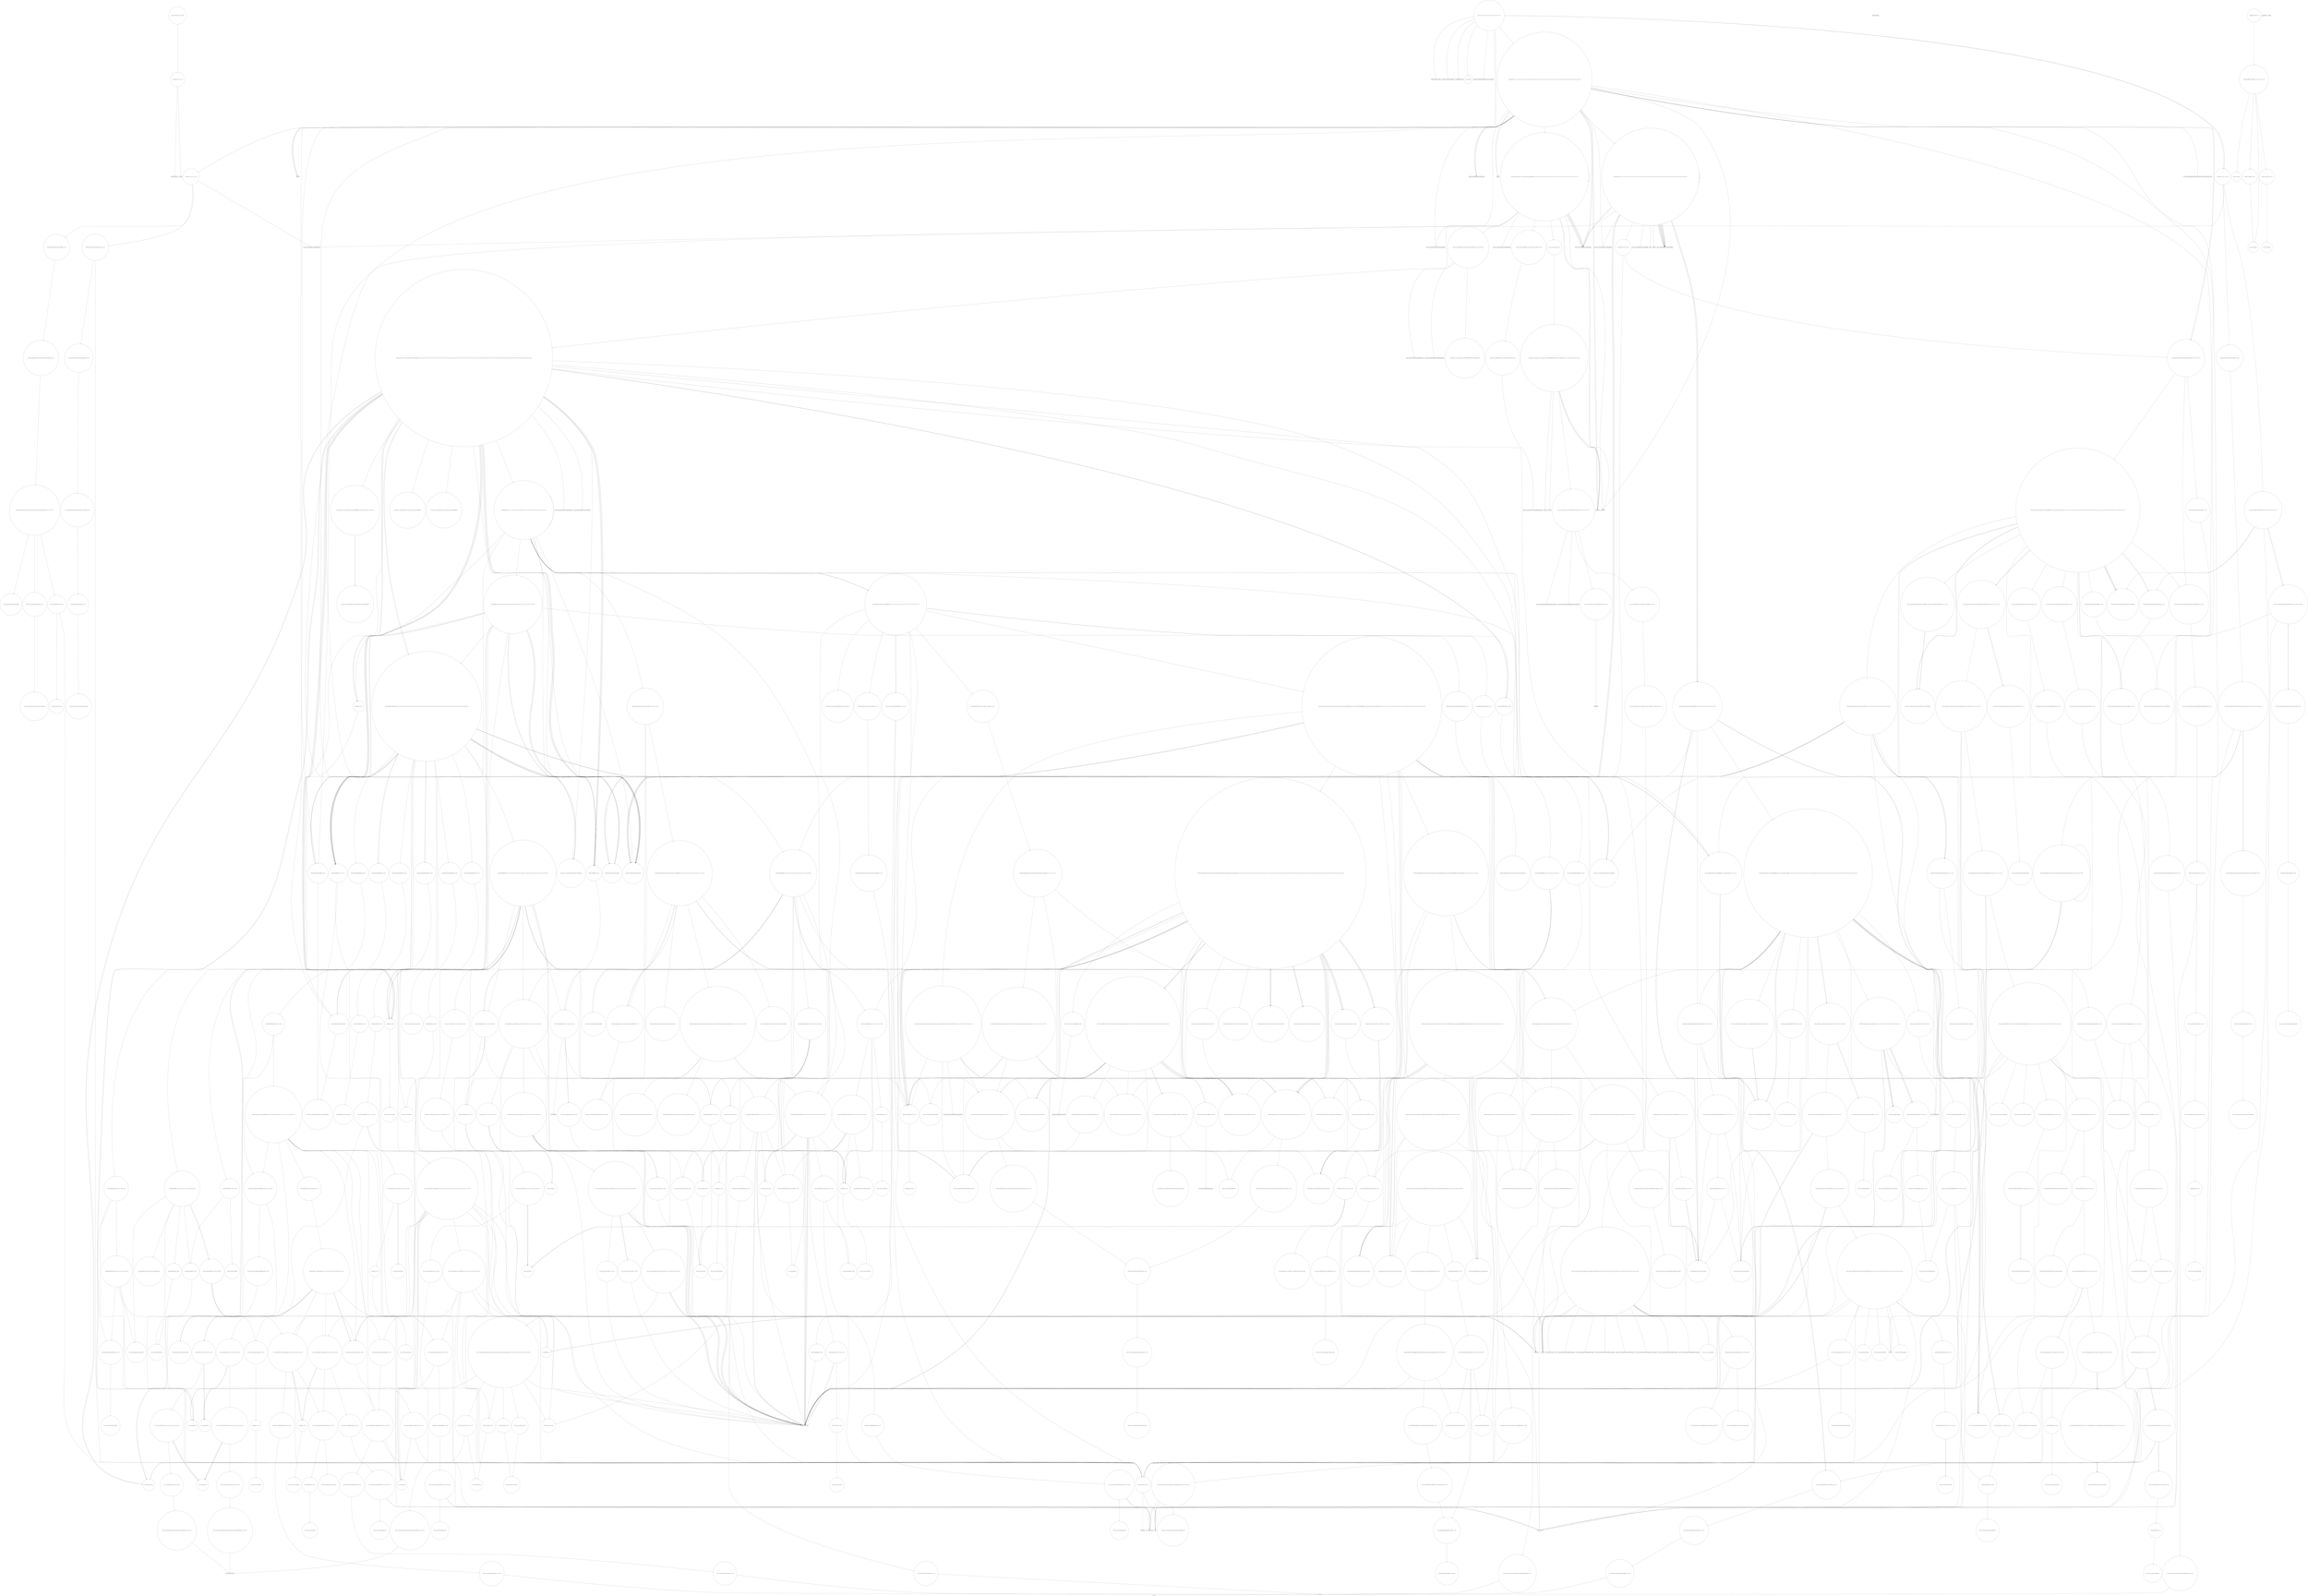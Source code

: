 digraph "Call Graph" {
	label="Call Graph";

	Node0x562efbc469f0 [shape=record,shape=circle,label="{__cxx_global_var_init|{<s0>1|<s1>2}}"];
	Node0x562efbc469f0:s0 -> Node0x562efbc44ac0[color=black];
	Node0x562efbc469f0:s1 -> Node0x562efc6c14a0[color=black];
	Node0x562efc6cb0e0 [shape=record,shape=circle,label="{_ZNSt7__cxx1112basic_stringIcSt11char_traitsIcESaIcEE12_M_constructIPcEEvT_S7_St20forward_iterator_tag|{<s0>920|<s1>921|<s2>922|<s3>923|<s4>924|<s5>925|<s6>926|<s7>927|<s8>928|<s9>929|<s10>930|<s11>931|<s12>932|<s13>933}}"];
	Node0x562efc6cb0e0:s0 -> Node0x562efc6cb160[color=black];
	Node0x562efc6cb0e0:s1 -> Node0x562efc6cb1e0[color=black];
	Node0x562efc6cb0e0:s2 -> Node0x562efc6cb260[color=black];
	Node0x562efc6cb0e0:s3 -> Node0x562efc6cb360[color=black];
	Node0x562efc6cb0e0:s4 -> Node0x562efc6cb2e0[color=black];
	Node0x562efc6cb0e0:s5 -> Node0x562efc6cb3e0[color=black];
	Node0x562efc6cb0e0:s6 -> Node0x562efc6cb4e0[color=black];
	Node0x562efc6cb0e0:s7 -> Node0x562efc6cb460[color=black];
	Node0x562efc6cb0e0:s8 -> Node0x562efc6c20a0[color=black];
	Node0x562efc6cb0e0:s9 -> Node0x562efc6cb560[color=black];
	Node0x562efc6cb0e0:s10 -> Node0x562efc6c49c0[color=black];
	Node0x562efc6cb0e0:s11 -> Node0x562efc6c4a40[color=black];
	Node0x562efc6cb0e0:s12 -> Node0x562efc6cb5e0[color=black];
	Node0x562efc6cb0e0:s13 -> Node0x562efc6c2020[color=black];
	Node0x562efc6d0780 [shape=record,shape=circle,label="{_ZNKSt17_Rb_tree_iteratorISt4pairIKS0_IxxExEEeqERKS4_}"];
	Node0x562efc6cde00 [shape=record,shape=circle,label="{_ZNSt5dequeIxSaIxEE17_M_reallocate_mapEmb|{<s0>578|<s1>579|<s2>580|<s3>581|<s4>582|<s5>583|<s6>584|<s7>585}}"];
	Node0x562efc6cde00:s0 -> Node0x562efc6cde80[color=black];
	Node0x562efc6cde00:s1 -> Node0x562efc6cdf00[color=black];
	Node0x562efc6cde00:s2 -> Node0x562efc6c4bc0[color=black];
	Node0x562efc6cde00:s3 -> Node0x562efc6c6dc0[color=black];
	Node0x562efc6cde00:s4 -> Node0x562efc6cde80[color=black];
	Node0x562efc6cde00:s5 -> Node0x562efc6c6ec0[color=black];
	Node0x562efc6cde00:s6 -> Node0x562efc6c6f40[color=black];
	Node0x562efc6cde00:s7 -> Node0x562efc6c6f40[color=black];
	Node0x562efc6c5440 [shape=record,shape=circle,label="{_ZNSt6vectorIbSaIbEEC2EmRKbRKS0_|{<s0>425|<s1>426|<s2>427|<s3>428|<s4>429}}"];
	Node0x562efc6c5440:s0 -> Node0x562efc6c54c0[color=black];
	Node0x562efc6c5440:s1 -> Node0x562efc6c5540[color=black];
	Node0x562efc6c5440:s2 -> Node0x562efc6c5640[color=black];
	Node0x562efc6c5440:s3 -> Node0x562efc6c55c0[color=black];
	Node0x562efc6c5440:s4 -> Node0x562efc6c56c0[color=black];
	Node0x562efc6c32a0 [shape=record,shape=circle,label="{_ZNSaISt4pairIxxEEC2ERKS1_|{<s0>209}}"];
	Node0x562efc6c32a0:s0 -> Node0x562efc6c3320[color=black];
	Node0x562efc6c2120 [shape=record,shape=Mrecord,label="{_ZSt9terminatev}"];
	Node0x562efc6c9560 [shape=record,shape=circle,label="{_ZNSt16allocator_traitsISaISt13_Rb_tree_nodeISt4pairIKS1_IxxExEEEE8allocateERS6_m|{<s0>845}}"];
	Node0x562efc6c9560:s0 -> Node0x562efc6c9660[color=black];
	Node0x562efc6cec00 [shape=record,shape=circle,label="{_ZNSt11__copy_moveILb0ELb1ESt26random_access_iterator_tagE8__copy_mImEEPT_PKS3_S6_S4_|{<s0>636}}"];
	Node0x562efc6cec00:s0 -> Node0x562efc6ce200[color=black];
	Node0x562efc6c6240 [shape=record,shape=circle,label="{_ZNSt13_Bvector_baseISaIbEE13_Bvector_implD2Ev|{<s0>475}}"];
	Node0x562efc6c6240:s0 -> Node0x562efc6c5840[color=black];
	Node0x562efc6c78e0 [shape=record,shape=circle,label="{_ZNSt16allocator_traitsISaISt4pairIxxEEE9constructIS1_JiRxEEEvRS2_PT_DpOT0_|{<s0>244|<s1>245|<s2>246}}"];
	Node0x562efc6c78e0:s0 -> Node0x562efc6c7960[color=black];
	Node0x562efc6c78e0:s1 -> Node0x562efc6c79e0[color=black];
	Node0x562efc6c78e0:s2 -> Node0x562efc6c7ae0[color=black];
	Node0x562efc6c3f40 [shape=record,shape=Mrecord,label="{_ZStlsISt11char_traitsIcEERSt13basic_ostreamIcT_ES5_PKc}"];
	Node0x562efc6ca360 [shape=record,shape=circle,label="{_ZNSt4pairIPSt18_Rb_tree_node_baseS1_EC2IRS1_Lb1EEEOT_RKS1_|{<s0>896}}"];
	Node0x562efc6ca360:s0 -> Node0x562efc6ca3e0[color=black];
	Node0x562efc6cfa00 [shape=record,shape=circle,label="{_ZNKSt6vectorIbSaIbEE8capacityEv|{<s0>686|<s1>687|<s2>688|<s3>689|<s4>690}}"];
	Node0x562efc6cfa00:s0 -> Node0x562efc6c5640[color=black];
	Node0x562efc6cfa00:s1 -> Node0x562efc6cea00[color=black];
	Node0x562efc6cfa00:s2 -> Node0x562efc6ce680[color=black];
	Node0x562efc6cfa00:s3 -> Node0x562efc6ce880[color=black];
	Node0x562efc6cfa00:s4 -> Node0x562efc6c2020[color=black];
	Node0x562efc6c7040 [shape=record,shape=circle,label="{_ZNSt16allocator_traitsISaIPxEE8allocateERS1_m|{<s0>539}}"];
	Node0x562efc6c7040:s0 -> Node0x562efc6c72c0[color=black];
	Node0x562efc6c86e0 [shape=record,shape=circle,label="{_ZSteqIPSt4pairIxxEEbRKSt13move_iteratorIT_ES7_|{<s0>320|<s1>321}}"];
	Node0x562efc6c86e0:s0 -> Node0x562efc6c8760[color=black];
	Node0x562efc6c86e0:s1 -> Node0x562efc6c8760[color=black];
	Node0x562efc6c4d40 [shape=record,shape=circle,label="{_ZNK9__gnu_cxx13new_allocatorISt6vectorISt4pairIxxESaIS3_EEE8max_sizeEv}"];
	Node0x562efbc44ac0 [shape=record,shape=Mrecord,label="{_ZNSt8ios_base4InitC1Ev}"];
	Node0x562efc6cb160 [shape=record,shape=circle,label="{_ZN9__gnu_cxx17__is_null_pointerIcEEbPT_}"];
	Node0x562efc6d0800 [shape=record,shape=circle,label="{_ZNSt3mapISt4pairIxxExSt4lessIS1_ESaIS0_IKS1_xEEE3endEv|{<s0>750}}"];
	Node0x562efc6d0800:s0 -> Node0x562efc6d0e80[color=black];
	Node0x562efc6cde80 [shape=record,shape=circle,label="{_ZSt4copyIPPxS1_ET0_T_S3_S2_|{<s0>586|<s1>587|<s2>588}}"];
	Node0x562efc6cde80:s0 -> Node0x562efc6ce000[color=black];
	Node0x562efc6cde80:s1 -> Node0x562efc6ce000[color=black];
	Node0x562efc6cde80:s2 -> Node0x562efc6cdf80[color=black];
	Node0x562efc6c54c0 [shape=record,shape=circle,label="{_ZNSt13_Bvector_baseISaIbEEC2ERKS0_|{<s0>430|<s1>431|<s2>432|<s3>433}}"];
	Node0x562efc6c54c0:s0 -> Node0x562efc6c5740[color=black];
	Node0x562efc6c54c0:s1 -> Node0x562efc6c57c0[color=black];
	Node0x562efc6c54c0:s2 -> Node0x562efc6c5840[color=black];
	Node0x562efc6c54c0:s3 -> Node0x562efc6c5840[color=black];
	Node0x562efc6c3320 [shape=record,shape=circle,label="{_ZN9__gnu_cxx13new_allocatorISt4pairIxxEEC2ERKS3_}"];
	Node0x562efc6c21a0 [shape=record,shape=circle,label="{_ZNSt12_Vector_baseISt6vectorISt4pairIxxESaIS2_EESaIS4_EE12_Vector_implC2Ev|{<s0>59}}"];
	Node0x562efc6c21a0:s0 -> Node0x562efc6c2220[color=black];
	Node0x562efc6c95e0 [shape=record,shape=circle,label="{_ZNSt8_Rb_treeISt4pairIxxES0_IKS1_xESt10_Select1stIS3_ESt4lessIS1_ESaIS3_EE21_M_get_Node_allocatorEv}"];
	Node0x562efc6cec80 [shape=record,shape=circle,label="{_ZSt14__copy_move_a2ILb0ESt19_Bit_const_iteratorSt13_Bit_iteratorET1_T0_S3_S2_|{<s0>637|<s1>638|<s2>639|<s3>640|<s4>641|<s5>642|<s6>643}}"];
	Node0x562efc6cec80:s0 -> Node0x562efc6c3bc0[color=black];
	Node0x562efc6cec80:s1 -> Node0x562efc6cee00[color=black];
	Node0x562efc6cec80:s2 -> Node0x562efc6c3bc0[color=black];
	Node0x562efc6cec80:s3 -> Node0x562efc6cee00[color=black];
	Node0x562efc6cec80:s4 -> Node0x562efc6c3bc0[color=black];
	Node0x562efc6cec80:s5 -> Node0x562efc6cee80[color=black];
	Node0x562efc6cec80:s6 -> Node0x562efc6ced80[color=black];
	Node0x562efc6c62c0 [shape=record,shape=Mrecord,label="{__cxa_call_unexpected}"];
	Node0x562efc6c7960 [shape=record,shape=circle,label="{_ZSt7forwardIiEOT_RNSt16remove_referenceIS0_E4typeE}"];
	Node0x562efc6c3fc0 [shape=record,shape=Mrecord,label="{_ZNSolsEx}"];
	Node0x562efc6ca3e0 [shape=record,shape=circle,label="{_ZSt7forwardIRPSt18_Rb_tree_node_baseEOT_RNSt16remove_referenceIS3_E4typeE}"];
	Node0x562efc6cfa80 [shape=record,shape=circle,label="{_ZNSt6vectorIbSaIbEE5beginEv|{<s0>691}}"];
	Node0x562efc6cfa80:s0 -> Node0x562efc6c3bc0[color=black];
	Node0x562efc6c70c0 [shape=record,shape=circle,label="{_ZNSaIPxED2Ev|{<s0>540}}"];
	Node0x562efc6c70c0:s0 -> Node0x562efc6cd400[color=black];
	Node0x562efc6c8760 [shape=record,shape=circle,label="{_ZNKSt13move_iteratorIPSt4pairIxxEE4baseEv}"];
	Node0x562efc6c4dc0 [shape=record,shape=circle,label="{_ZN9__gnu_cxx17__normal_iteratorIPSt6vectorISt4pairIxxESaIS3_EES1_IS5_SaIS5_EEEC2ERKS6_}"];
	Node0x562efc6c1420 [shape=record,shape=Mrecord,label="{_ZNSt8ios_base4InitD1Ev}"];
	Node0x562efc6cb1e0 [shape=record,shape=Mrecord,label="{_ZSt19__throw_logic_errorPKc}"];
	Node0x562efc6d0880 [shape=record,shape=circle,label="{_ZNKSt3mapISt4pairIxxExSt4lessIS1_ESaIS0_IKS1_xEEE8key_compEv|{<s0>751}}"];
	Node0x562efc6d0880:s0 -> Node0x562efc6d0f00[color=black];
	Node0x562efc6cdf00 [shape=record,shape=circle,label="{_ZSt13copy_backwardIPPxS1_ET0_T_S3_S2_|{<s0>589|<s1>590|<s2>591}}"];
	Node0x562efc6cdf00:s0 -> Node0x562efc6ce000[color=black];
	Node0x562efc6cdf00:s1 -> Node0x562efc6ce000[color=black];
	Node0x562efc6cdf00:s2 -> Node0x562efc6ce280[color=black];
	Node0x562efc6c5540 [shape=record,shape=circle,label="{_ZNSt6vectorIbSaIbEE13_M_initializeEm|{<s0>434|<s1>435|<s2>436|<s3>437|<s4>438|<s5>439|<s6>440|<s7>441|<s8>442}}"];
	Node0x562efc6c5540:s0 -> Node0x562efc6c5bc0[color=black];
	Node0x562efc6c5540:s1 -> Node0x562efc6c5c40[color=black];
	Node0x562efc6c5540:s2 -> Node0x562efc6c5cc0[color=black];
	Node0x562efc6c5540:s3 -> Node0x562efc6c5d40[color=black];
	Node0x562efc6c5540:s4 -> Node0x562efc6c3bc0[color=black];
	Node0x562efc6c5540:s5 -> Node0x562efc6c5d40[color=black];
	Node0x562efc6c5540:s6 -> Node0x562efc6c3bc0[color=black];
	Node0x562efc6c5540:s7 -> Node0x562efc6c5dc0[color=black];
	Node0x562efc6c5540:s8 -> Node0x562efc6c3bc0[color=black];
	Node0x562efc6c33a0 [shape=record,shape=circle,label="{_ZSt4swapIPSt4pairIxxEENSt9enable_ifIXsr6__and_ISt6__not_ISt15__is_tuple_likeIT_EESt21is_move_constructibleIS6_ESt18is_move_assignableIS6_EEE5valueEvE4typeERS6_SF_|{<s0>210|<s1>211|<s2>212}}"];
	Node0x562efc6c33a0:s0 -> Node0x562efc6c3420[color=black];
	Node0x562efc6c33a0:s1 -> Node0x562efc6c3420[color=black];
	Node0x562efc6c33a0:s2 -> Node0x562efc6c3420[color=black];
	Node0x562efc6c2220 [shape=record,shape=circle,label="{_ZNSaISt6vectorISt4pairIxxESaIS1_EEEC2Ev|{<s0>60}}"];
	Node0x562efc6c2220:s0 -> Node0x562efc6c22a0[color=black];
	Node0x562efc6c9660 [shape=record,shape=circle,label="{_ZN9__gnu_cxx13new_allocatorISt13_Rb_tree_nodeISt4pairIKS2_IxxExEEE8allocateEmPKv|{<s0>846|<s1>847|<s2>848}}"];
	Node0x562efc6c9660:s0 -> Node0x562efc6c96e0[color=black];
	Node0x562efc6c9660:s1 -> Node0x562efc6c4f40[color=black];
	Node0x562efc6c9660:s2 -> Node0x562efc6c4fc0[color=black];
	Node0x562efc6ced00 [shape=record,shape=circle,label="{_ZSt12__miter_baseISt19_Bit_const_iteratorET_S1_|{<s0>644}}"];
	Node0x562efc6ced00:s0 -> Node0x562efc6c3bc0[color=black];
	Node0x562efc6c6340 [shape=record,shape=circle,label="{_ZNSt16allocator_traitsISaImEE10deallocateERS0_Pmm|{<s0>476}}"];
	Node0x562efc6c6340:s0 -> Node0x562efc6c63c0[color=black];
	Node0x562efc6c79e0 [shape=record,shape=circle,label="{_ZSt7forwardIRxEOT_RNSt16remove_referenceIS1_E4typeE}"];
	Node0x562efc6c4040 [shape=record,shape=circle,label="{_ZNSt16allocator_traitsISaISt6vectorISt4pairIxxESaIS2_EEEE9constructIS4_JEEEvRS5_PT_DpOT0_|{<s0>118}}"];
	Node0x562efc6c4040:s0 -> Node0x562efc6c41c0[color=black];
	Node0x562efc6ca460 [shape=record,shape=circle,label="{_ZNSt8_Rb_treeISt4pairIxxES0_IKS1_xESt10_Select1stIS3_ESt4lessIS1_ESaIS3_EE5beginEv|{<s0>897}}"];
	Node0x562efc6ca460:s0 -> Node0x562efc6d0e00[color=black];
	Node0x562efc6cfb00 [shape=record,shape=circle,label="{_ZN4Test6extendERx|{<s0>692|<s1>693|<s2>694|<s3>695|<s4>696|<s5>697|<s6>698|<s7>699|<s8>700|<s9>701|<s10>702|<s11>703|<s12>704|<s13>705}}"];
	Node0x562efc6cfb00:s0 -> Node0x562efc6c28a0[color=black];
	Node0x562efc6cfb00:s1 -> Node0x562efc6c8c60[color=black];
	Node0x562efc6cfb00:s2 -> Node0x562efc6c8ce0[color=black];
	Node0x562efc6cfb00:s3 -> Node0x562efc6c8d60[color=black];
	Node0x562efc6cfb00:s4 -> Node0x562efc6c28a0[color=black];
	Node0x562efc6cfb00:s5 -> Node0x562efc6c8de0[color=black];
	Node0x562efc6cfb00:s6 -> Node0x562efc6c8e60[color=black];
	Node0x562efc6cfb00:s7 -> Node0x562efc6c8d60[color=black];
	Node0x562efc6cfb00:s8 -> Node0x562efc6c9260[color=black];
	Node0x562efc6cfb00:s9 -> Node0x562efc6c8ee0[color=black];
	Node0x562efc6cfb00:s10 -> Node0x562efc6c28a0[color=black];
	Node0x562efc6cfb00:s11 -> Node0x562efc6c8de0[color=black];
	Node0x562efc6cfb00:s12 -> Node0x562efc6c9160[color=black];
	Node0x562efc6cfb00:s13 -> Node0x562efc6c9260[color=black];
	Node0x562efc6c7140 [shape=record,shape=circle,label="{_ZNKSt11_Deque_baseIxSaIxEE19_M_get_Tp_allocatorEv}"];
	Node0x562efc6c87e0 [shape=record,shape=circle,label="{_ZSt7forwardISt4pairIxxEEOT_RNSt16remove_referenceIS2_E4typeE}"];
	Node0x562efc6c4e40 [shape=record,shape=circle,label="{_ZNSt16allocator_traitsISaISt6vectorISt4pairIxxESaIS2_EEEE8allocateERS5_m|{<s0>170}}"];
	Node0x562efc6c4e40:s0 -> Node0x562efc6c4ec0[color=black];
	Node0x562efc6c14a0 [shape=record,shape=Mrecord,label="{__cxa_atexit}"];
	Node0x562efc6cb260 [shape=record,shape=circle,label="{_ZSt8distanceIPcENSt15iterator_traitsIT_E15difference_typeES2_S2_|{<s0>934|<s1>935}}"];
	Node0x562efc6cb260:s0 -> Node0x562efc6cb6e0[color=black];
	Node0x562efc6cb260:s1 -> Node0x562efc6cb660[color=black];
	Node0x562efc6d0900 [shape=record,shape=circle,label="{_ZNKSt17_Rb_tree_iteratorISt4pairIKS0_IxxExEEdeEv|{<s0>752|<s1>753}}"];
	Node0x562efc6d0900:s0 -> Node0x562efc6d0f80[color=black];
	Node0x562efc6d0900:s1 -> Node0x562efc6c2020[color=black];
	Node0x562efc6cdf80 [shape=record,shape=circle,label="{_ZSt14__copy_move_a2ILb0EPPxS1_ET1_T0_S3_S2_|{<s0>592|<s1>593|<s2>594|<s3>595}}"];
	Node0x562efc6cdf80:s0 -> Node0x562efc6ce100[color=black];
	Node0x562efc6cdf80:s1 -> Node0x562efc6ce100[color=black];
	Node0x562efc6cdf80:s2 -> Node0x562efc6ce100[color=black];
	Node0x562efc6cdf80:s3 -> Node0x562efc6ce080[color=black];
	Node0x562efc6c55c0 [shape=record,shape=circle,label="{_ZSt4fillIPmiEvT_S1_RKT0_|{<s0>443|<s1>444|<s2>445}}"];
	Node0x562efc6c55c0:s0 -> Node0x562efc6c6140[color=black];
	Node0x562efc6c55c0:s1 -> Node0x562efc6c6140[color=black];
	Node0x562efc6c55c0:s2 -> Node0x562efc6c60c0[color=black];
	Node0x562efc6c3420 [shape=record,shape=circle,label="{_ZSt4moveIRPSt4pairIxxEEONSt16remove_referenceIT_E4typeEOS5_}"];
	Node0x562efc6c22a0 [shape=record,shape=circle,label="{_ZN9__gnu_cxx13new_allocatorISt6vectorISt4pairIxxESaIS3_EEEC2Ev}"];
	Node0x562efc6c96e0 [shape=record,shape=circle,label="{_ZNK9__gnu_cxx13new_allocatorISt13_Rb_tree_nodeISt4pairIKS2_IxxExEEE8max_sizeEv}"];
	Node0x562efc6ced80 [shape=record,shape=circle,label="{_ZSt13__copy_move_aILb0ESt19_Bit_const_iteratorSt13_Bit_iteratorET1_T0_S3_S2_|{<s0>645|<s1>646|<s2>647|<s3>648}}"];
	Node0x562efc6ced80:s0 -> Node0x562efc6c3bc0[color=black];
	Node0x562efc6ced80:s1 -> Node0x562efc6c3bc0[color=black];
	Node0x562efc6ced80:s2 -> Node0x562efc6c3bc0[color=black];
	Node0x562efc6ced80:s3 -> Node0x562efc6cef00[color=black];
	Node0x562efc6c63c0 [shape=record,shape=circle,label="{_ZN9__gnu_cxx13new_allocatorImE10deallocateEPmm|{<s0>477}}"];
	Node0x562efc6c63c0:s0 -> Node0x562efc6c3a20[color=black];
	Node0x562efc6c7a60 [shape=record,shape=circle,label="{_ZNSt6vectorISt4pairIxxESaIS1_EE17_M_realloc_insertIJiRxEEEvN9__gnu_cxx17__normal_iteratorIPS1_S3_EEDpOT_|{<s0>247|<s1>248|<s2>249|<s3>250|<s4>251|<s5>252|<s6>253|<s7>254|<s8>255|<s9>256|<s10>257|<s11>258|<s12>259|<s13>260|<s14>261|<s15>262|<s16>263|<s17>264|<s18>265|<s19>266|<s20>267|<s21>268|<s22>269|<s23>270}}"];
	Node0x562efc6c7a60:s0 -> Node0x562efc6c7be0[color=black];
	Node0x562efc6c7a60:s1 -> Node0x562efc6c29a0[color=black];
	Node0x562efc6c7a60:s2 -> Node0x562efc6c7c60[color=black];
	Node0x562efc6c7a60:s3 -> Node0x562efc6c7ce0[color=black];
	Node0x562efc6c7a60:s4 -> Node0x562efc6c7960[color=black];
	Node0x562efc6c7a60:s5 -> Node0x562efc6c79e0[color=black];
	Node0x562efc6c7a60:s6 -> Node0x562efc6c78e0[color=black];
	Node0x562efc6c7a60:s7 -> Node0x562efc6c7de0[color=black];
	Node0x562efc6c7a60:s8 -> Node0x562efc6c3120[color=black];
	Node0x562efc6c7a60:s9 -> Node0x562efc6c7d60[color=black];
	Node0x562efc6c7a60:s10 -> Node0x562efc6c7de0[color=black];
	Node0x562efc6c7a60:s11 -> Node0x562efc6c3120[color=black];
	Node0x562efc6c7a60:s12 -> Node0x562efc6c7d60[color=black];
	Node0x562efc6c7a60:s13 -> Node0x562efc6c20a0[color=black];
	Node0x562efc6c7a60:s14 -> Node0x562efc6c7e60[color=black];
	Node0x562efc6c7a60:s15 -> Node0x562efc6c4a40[color=black];
	Node0x562efc6c7a60:s16 -> Node0x562efc6c3120[color=black];
	Node0x562efc6c7a60:s17 -> Node0x562efc6c3620[color=black];
	Node0x562efc6c7a60:s18 -> Node0x562efc6c3820[color=black];
	Node0x562efc6c7a60:s19 -> Node0x562efc6c49c0[color=black];
	Node0x562efc6c7a60:s20 -> Node0x562efc6c3120[color=black];
	Node0x562efc6c7a60:s21 -> Node0x562efc6c3620[color=black];
	Node0x562efc6c7a60:s22 -> Node0x562efc6c3820[color=black];
	Node0x562efc6c7a60:s23 -> Node0x562efc6c2020[color=black];
	Node0x562efc6c40c0 [shape=record,shape=circle,label="{_ZNSt6vectorIS_ISt4pairIxxESaIS1_EESaIS3_EE17_M_realloc_insertIJEEEvN9__gnu_cxx17__normal_iteratorIPS3_S5_EEDpOT_|{<s0>119|<s1>120|<s2>121|<s3>122|<s4>123|<s5>124|<s6>125|<s7>126|<s8>127|<s9>128|<s10>129|<s11>130|<s12>131|<s13>132|<s14>133|<s15>134|<s16>135|<s17>136|<s18>137|<s19>138|<s20>139|<s21>140}}"];
	Node0x562efc6c40c0:s0 -> Node0x562efc6c44c0[color=black];
	Node0x562efc6c40c0:s1 -> Node0x562efc6c45c0[color=black];
	Node0x562efc6c40c0:s2 -> Node0x562efc6c4540[color=black];
	Node0x562efc6c40c0:s3 -> Node0x562efc6c4640[color=black];
	Node0x562efc6c40c0:s4 -> Node0x562efc6c4040[color=black];
	Node0x562efc6c40c0:s5 -> Node0x562efc6c4740[color=black];
	Node0x562efc6c40c0:s6 -> Node0x562efc6c47c0[color=black];
	Node0x562efc6c40c0:s7 -> Node0x562efc6c46c0[color=black];
	Node0x562efc6c40c0:s8 -> Node0x562efc6c4740[color=black];
	Node0x562efc6c40c0:s9 -> Node0x562efc6c47c0[color=black];
	Node0x562efc6c40c0:s10 -> Node0x562efc6c46c0[color=black];
	Node0x562efc6c40c0:s11 -> Node0x562efc6c20a0[color=black];
	Node0x562efc6c40c0:s12 -> Node0x562efc6c4840[color=black];
	Node0x562efc6c40c0:s13 -> Node0x562efc6c4a40[color=black];
	Node0x562efc6c40c0:s14 -> Node0x562efc6c47c0[color=black];
	Node0x562efc6c40c0:s15 -> Node0x562efc6c48c0[color=black];
	Node0x562efc6c40c0:s16 -> Node0x562efc6c4940[color=black];
	Node0x562efc6c40c0:s17 -> Node0x562efc6c49c0[color=black];
	Node0x562efc6c40c0:s18 -> Node0x562efc6c47c0[color=black];
	Node0x562efc6c40c0:s19 -> Node0x562efc6c48c0[color=black];
	Node0x562efc6c40c0:s20 -> Node0x562efc6c4940[color=black];
	Node0x562efc6c40c0:s21 -> Node0x562efc6c2020[color=black];
	Node0x562efc6ca4e0 [shape=record,shape=circle,label="{_ZNSt4pairIPSt18_Rb_tree_node_baseS1_EC2IRPSt13_Rb_tree_nodeIS_IKS_IxxExEERS1_Lb1EEEOT_OT0_|{<s0>898|<s1>899}}"];
	Node0x562efc6ca4e0:s0 -> Node0x562efc6ca560[color=black];
	Node0x562efc6ca4e0:s1 -> Node0x562efc6ca3e0[color=black];
	Node0x562efc6cfb80 [shape=record,shape=circle,label="{_ZSt9make_pairIRxS0_ESt4pairINSt17__decay_and_stripIT_E6__typeENS2_IT0_E6__typeEEOS3_OS6_|{<s0>706|<s1>707|<s2>708}}"];
	Node0x562efc6cfb80:s0 -> Node0x562efc6c79e0[color=black];
	Node0x562efc6cfb80:s1 -> Node0x562efc6c79e0[color=black];
	Node0x562efc6cfb80:s2 -> Node0x562efc6cfd00[color=black];
	Node0x562efc6c71c0 [shape=record,shape=circle,label="{_ZNSaIPxEC2IxEERKSaIT_E|{<s0>541}}"];
	Node0x562efc6c71c0:s0 -> Node0x562efc6c7240[color=black];
	Node0x562efc6c8860 [shape=record,shape=circle,label="{_ZNSt13move_iteratorIPSt4pairIxxEEC2ES2_}"];
	Node0x562efc6c4ec0 [shape=record,shape=circle,label="{_ZN9__gnu_cxx13new_allocatorISt6vectorISt4pairIxxESaIS3_EEE8allocateEmPKv|{<s0>171|<s1>172|<s2>173}}"];
	Node0x562efc6c4ec0:s0 -> Node0x562efc6c4d40[color=black];
	Node0x562efc6c4ec0:s1 -> Node0x562efc6c4f40[color=black];
	Node0x562efc6c4ec0:s2 -> Node0x562efc6c4fc0[color=black];
	Node0x562efc6c1520 [shape=record,shape=circle,label="{main|{<s0>3|<s1>4|<s2>5|<s3>6|<s4>7|<s5>8|<s6>9|<s7>10|<s8>11|<s9>12}}"];
	Node0x562efc6c1520:s0 -> Node0x562efc6c15a0[color=black];
	Node0x562efc6c1520:s1 -> Node0x562efc6c1620[color=black];
	Node0x562efc6c1520:s2 -> Node0x562efc6c1720[color=black];
	Node0x562efc6c1520:s3 -> Node0x562efc6c1820[color=black];
	Node0x562efc6c1520:s4 -> Node0x562efc6c16a0[color=black];
	Node0x562efc6c1520:s5 -> Node0x562efc6c18a0[color=black];
	Node0x562efc6c1520:s6 -> Node0x562efc6c1920[color=black];
	Node0x562efc6c1520:s7 -> Node0x562efc6c19a0[color=black];
	Node0x562efc6c1520:s8 -> Node0x562efc6c1aa0[color=black];
	Node0x562efc6c1520:s9 -> Node0x562efc6c1aa0[color=black];
	Node0x562efc6cb2e0 [shape=record,shape=Mrecord,label="{_ZNSt7__cxx1112basic_stringIcSt11char_traitsIcESaIcEE7_M_dataEPc}"];
	Node0x562efc6d0980 [shape=record,shape=circle,label="{_ZNSt8_Rb_treeISt4pairIxxES0_IKS1_xESt10_Select1stIS3_ESt4lessIS1_ESaIS3_EE22_M_emplace_hint_uniqueIJRKSt21piecewise_construct_tSt5tupleIJRS2_EESE_IJEEEEESt17_Rb_tree_iteratorIS3_ESt23_Rb_tree_const_iteratorIS3_EDpOT_|{<s0>754|<s1>755|<s2>756|<s3>757|<s4>758|<s5>759|<s6>760|<s7>761|<s8>762|<s9>763|<s10>764|<s11>765|<s12>766|<s13>767|<s14>768|<s15>769}}"];
	Node0x562efc6d0980:s0 -> Node0x562efc6d1180[color=black];
	Node0x562efc6d0980:s1 -> Node0x562efc6d1200[color=black];
	Node0x562efc6d0980:s2 -> Node0x562efc6d1280[color=black];
	Node0x562efc6d0980:s3 -> Node0x562efc6d1100[color=black];
	Node0x562efc6d0980:s4 -> Node0x562efc6c3bc0[color=black];
	Node0x562efc6d0980:s5 -> Node0x562efc6d0180[color=black];
	Node0x562efc6d0980:s6 -> Node0x562efc6d1300[color=black];
	Node0x562efc6d0980:s7 -> Node0x562efc6c9360[color=black];
	Node0x562efc6d0980:s8 -> Node0x562efc6c20a0[color=black];
	Node0x562efc6d0980:s9 -> Node0x562efc6c93e0[color=black];
	Node0x562efc6d0980:s10 -> Node0x562efc6c49c0[color=black];
	Node0x562efc6d0980:s11 -> Node0x562efc6c93e0[color=black];
	Node0x562efc6d0980:s12 -> Node0x562efc6d0e00[color=black];
	Node0x562efc6d0980:s13 -> Node0x562efc6c4a40[color=black];
	Node0x562efc6d0980:s14 -> Node0x562efc6c2d20[color=black];
	Node0x562efc6d0980:s15 -> Node0x562efc6c2020[color=black];
	Node0x562efc6ce000 [shape=record,shape=circle,label="{_ZSt12__miter_baseIPPxET_S2_}"];
	Node0x562efc6c5640 [shape=record,shape=circle,label="{_ZNKSt13_Bvector_baseISaIbEE13_Bvector_impl11_M_end_addrEv|{<s0>446}}"];
	Node0x562efc6c5640:s0 -> Node0x562efc6c5cc0[color=black];
	Node0x562efc6c34a0 [shape=record,shape=circle,label="{_ZNSt12_Destroy_auxILb0EE9__destroyIPSt6vectorISt4pairIxxESaIS4_EEEEvT_S8_|{<s0>213|<s1>214}}"];
	Node0x562efc6c34a0:s0 -> Node0x562efc6c2b20[color=black];
	Node0x562efc6c34a0:s1 -> Node0x562efc6c3520[color=black];
	Node0x562efc6c2320 [shape=record,shape=circle,label="{_ZNSt8_Rb_treeISt4pairIxxES0_IKS1_xESt10_Select1stIS3_ESt4lessIS1_ESaIS3_EEC2Ev|{<s0>61}}"];
	Node0x562efc6c2320:s0 -> Node0x562efc6c23a0[color=black];
	Node0x562efc6c9760 [shape=record,shape=circle,label="{_ZNSt16allocator_traitsISaISt13_Rb_tree_nodeISt4pairIKS1_IxxExEEEE9constructIS4_JRKSt21piecewise_construct_tSt5tupleIJRS3_EESC_IJEEEEEvRS6_PT_DpOT0_|{<s0>849|<s1>850|<s2>851|<s3>852}}"];
	Node0x562efc6c9760:s0 -> Node0x562efc6d1180[color=black];
	Node0x562efc6c9760:s1 -> Node0x562efc6d1200[color=black];
	Node0x562efc6c9760:s2 -> Node0x562efc6d1280[color=black];
	Node0x562efc6c9760:s3 -> Node0x562efc6c9860[color=black];
	Node0x562efc6cee00 [shape=record,shape=circle,label="{_ZSt12__niter_baseISt19_Bit_const_iteratorET_S1_|{<s0>649}}"];
	Node0x562efc6cee00:s0 -> Node0x562efc6c3bc0[color=black];
	Node0x562efc6c6440 [shape=record,shape=circle,label="{_ZN9__gnu_cxx13new_allocatorIbED2Ev}"];
	Node0x562efc6c7ae0 [shape=record,shape=circle,label="{_ZN9__gnu_cxx13new_allocatorISt4pairIxxEE9constructIS2_JiRxEEEvPT_DpOT0_|{<s0>271|<s1>272|<s2>273}}"];
	Node0x562efc6c7ae0:s0 -> Node0x562efc6c7960[color=black];
	Node0x562efc6c7ae0:s1 -> Node0x562efc6c79e0[color=black];
	Node0x562efc6c7ae0:s2 -> Node0x562efc6c7b60[color=black];
	Node0x562efc6c4140 [shape=record,shape=circle,label="{_ZNSt6vectorIS_ISt4pairIxxESaIS1_EESaIS3_EE3endEv|{<s0>141}}"];
	Node0x562efc6c4140:s0 -> Node0x562efc6c4dc0[color=black];
	Node0x562efc6ca560 [shape=record,shape=circle,label="{_ZSt7forwardIRPSt13_Rb_tree_nodeISt4pairIKS1_IxxExEEEOT_RNSt16remove_referenceIS8_E4typeE}"];
	Node0x562efc6cfc00 [shape=record,shape=circle,label="{_ZNKSt3mapISt4pairIxxExSt4lessIS1_ESaIS0_IKS1_xEEE5countERS4_|{<s0>709|<s1>710|<s2>711}}"];
	Node0x562efc6cfc00:s0 -> Node0x562efc6cfd80[color=black];
	Node0x562efc6cfc00:s1 -> Node0x562efc6cfe80[color=black];
	Node0x562efc6cfc00:s2 -> Node0x562efc6cfe00[color=black];
	Node0x562efc6c7240 [shape=record,shape=circle,label="{_ZN9__gnu_cxx13new_allocatorIPxEC2Ev}"];
	Node0x562efc6c88e0 [shape=record,shape=circle,label="{_ZN9__gnu_cxx13new_allocatorISt4pairIxxEE7destroyIS2_EEvPT_}"];
	Node0x562efc6c4f40 [shape=record,shape=Mrecord,label="{_ZSt17__throw_bad_allocv}"];
	Node0x562efc6c15a0 [shape=record,shape=Mrecord,label="{_ZNSt8ios_base15sync_with_stdioEb}"];
	Node0x562efc6cb360 [shape=record,shape=Mrecord,label="{_ZNSt7__cxx1112basic_stringIcSt11char_traitsIcESaIcEE9_M_createERmm}"];
	Node0x562efc6d0a00 [shape=record,shape=circle,label="{_ZNSt23_Rb_tree_const_iteratorISt4pairIKS0_IxxExEEC2ERKSt17_Rb_tree_iteratorIS3_E}"];
	Node0x562efc6ce080 [shape=record,shape=circle,label="{_ZSt13__copy_move_aILb0EPPxS1_ET1_T0_S3_S2_|{<s0>596}}"];
	Node0x562efc6ce080:s0 -> Node0x562efc6ce180[color=black];
	Node0x562efc6c56c0 [shape=record,shape=circle,label="{_ZNSt13_Bvector_baseISaIbEED2Ev|{<s0>447|<s1>448|<s2>449|<s3>450}}"];
	Node0x562efc6c56c0:s0 -> Node0x562efc6c61c0[color=black];
	Node0x562efc6c56c0:s1 -> Node0x562efc6c6240[color=black];
	Node0x562efc6c56c0:s2 -> Node0x562efc6c6240[color=black];
	Node0x562efc6c56c0:s3 -> Node0x562efc6c62c0[color=black];
	Node0x562efc6c3520 [shape=record,shape=circle,label="{_ZSt8_DestroyISt6vectorISt4pairIxxESaIS2_EEEvPT_|{<s0>215}}"];
	Node0x562efc6c3520:s0 -> Node0x562efc6c35a0[color=black];
	Node0x562efc6c23a0 [shape=record,shape=circle,label="{_ZNSt8_Rb_treeISt4pairIxxES0_IKS1_xESt10_Select1stIS3_ESt4lessIS1_ESaIS3_EE13_Rb_tree_implIS7_Lb1EEC2Ev|{<s0>62|<s1>63|<s2>64}}"];
	Node0x562efc6c23a0:s0 -> Node0x562efc6c2420[color=black];
	Node0x562efc6c23a0:s1 -> Node0x562efc6c24a0[color=black];
	Node0x562efc6c23a0:s2 -> Node0x562efc6c2520[color=black];
	Node0x562efc6c97e0 [shape=record,shape=circle,label="{_ZNSt8_Rb_treeISt4pairIxxES0_IKS1_xESt10_Select1stIS3_ESt4lessIS1_ESaIS3_EE11_M_put_nodeEPSt13_Rb_tree_nodeIS3_E|{<s0>853|<s1>854|<s2>855}}"];
	Node0x562efc6c97e0:s0 -> Node0x562efc6c95e0[color=black];
	Node0x562efc6c97e0:s1 -> Node0x562efc6c9de0[color=black];
	Node0x562efc6c97e0:s2 -> Node0x562efc6c2020[color=black];
	Node0x562efc6cee80 [shape=record,shape=circle,label="{_ZSt12__niter_baseISt13_Bit_iteratorET_S1_|{<s0>650}}"];
	Node0x562efc6cee80:s0 -> Node0x562efc6c3bc0[color=black];
	Node0x562efc6c64c0 [shape=record,shape=circle,label="{_ZNKSt13_Bit_iteratordeEv|{<s0>478}}"];
	Node0x562efc6c64c0:s0 -> Node0x562efc6c6540[color=black];
	Node0x562efc6c7b60 [shape=record,shape=circle,label="{_ZNSt4pairIxxEC2IiRxLb1EEEOT_OT0_|{<s0>274|<s1>275}}"];
	Node0x562efc6c7b60:s0 -> Node0x562efc6c7960[color=black];
	Node0x562efc6c7b60:s1 -> Node0x562efc6c79e0[color=black];
	Node0x562efc6c41c0 [shape=record,shape=circle,label="{_ZN9__gnu_cxx13new_allocatorISt6vectorISt4pairIxxESaIS3_EEE9constructIS5_JEEEvPT_DpOT0_|{<s0>142}}"];
	Node0x562efc6c41c0:s0 -> Node0x562efc6c4240[color=black];
	Node0x562efc6ca5e0 [shape=record,shape=Mrecord,label="{_ZSt18_Rb_tree_decrementPSt18_Rb_tree_node_base}"];
	Node0x562efc6cfc80 [shape=record,shape=circle,label="{_ZNSt3mapISt4pairIxxExSt4lessIS1_ESaIS0_IKS1_xEEEixERS4_|{<s0>712|<s1>713|<s2>714|<s3>715|<s4>716|<s5>717|<s6>718|<s7>719|<s8>720|<s9>721|<s10>722}}"];
	Node0x562efc6cfc80:s0 -> Node0x562efc6d0700[color=black];
	Node0x562efc6cfc80:s1 -> Node0x562efc6d0800[color=black];
	Node0x562efc6cfc80:s2 -> Node0x562efc6d0780[color=black];
	Node0x562efc6cfc80:s3 -> Node0x562efc6d0880[color=black];
	Node0x562efc6cfc80:s4 -> Node0x562efc6d0900[color=black];
	Node0x562efc6cfc80:s5 -> Node0x562efc6d0080[color=black];
	Node0x562efc6cfc80:s6 -> Node0x562efc6d0a00[color=black];
	Node0x562efc6cfc80:s7 -> Node0x562efc6d0a80[color=black];
	Node0x562efc6cfc80:s8 -> Node0x562efc6d0980[color=black];
	Node0x562efc6cfc80:s9 -> Node0x562efc6c3bc0[color=black];
	Node0x562efc6cfc80:s10 -> Node0x562efc6d0900[color=black];
	Node0x562efc6c72c0 [shape=record,shape=circle,label="{_ZN9__gnu_cxx13new_allocatorIPxE8allocateEmPKv|{<s0>542|<s1>543|<s2>544}}"];
	Node0x562efc6c72c0:s0 -> Node0x562efc6cd380[color=black];
	Node0x562efc6c72c0:s1 -> Node0x562efc6c4f40[color=black];
	Node0x562efc6c72c0:s2 -> Node0x562efc6c4fc0[color=black];
	Node0x562efc6c8960 [shape=record,shape=circle,label="{_ZN9__gnu_cxx17__normal_iteratorIPSt4pairIxxESt6vectorIS2_SaIS2_EEEC2ERKS3_}"];
	Node0x562efc6c4fc0 [shape=record,shape=Mrecord,label="{_Znwm}"];
	Node0x562efc6c1620 [shape=record,shape=Mrecord,label="{_ZNSt9basic_iosIcSt11char_traitsIcEE3tieEPSo}"];
	Node0x562efc6cb3e0 [shape=record,shape=Mrecord,label="{_ZNSt7__cxx1112basic_stringIcSt11char_traitsIcESaIcEE11_M_capacityEm}"];
	Node0x562efc6d0a80 [shape=record,shape=circle,label="{_ZNSt5tupleIJRKSt4pairIxxEEEC2IvLb1EEES3_|{<s0>770}}"];
	Node0x562efc6d0a80:s0 -> Node0x562efc6ca8e0[color=black];
	Node0x562efc6ce100 [shape=record,shape=circle,label="{_ZSt12__niter_baseIPPxET_S2_}"];
	Node0x562efc6c5740 [shape=record,shape=circle,label="{_ZNSaImEC2IbEERKSaIT_E|{<s0>451}}"];
	Node0x562efc6c5740:s0 -> Node0x562efc6c58c0[color=black];
	Node0x562efc6c35a0 [shape=record,shape=circle,label="{_ZNSt6vectorISt4pairIxxESaIS1_EED2Ev|{<s0>216|<s1>217|<s2>218|<s3>219|<s4>220}}"];
	Node0x562efc6c35a0:s0 -> Node0x562efc6c3120[color=black];
	Node0x562efc6c35a0:s1 -> Node0x562efc6c3620[color=black];
	Node0x562efc6c35a0:s2 -> Node0x562efc6c36a0[color=black];
	Node0x562efc6c35a0:s3 -> Node0x562efc6c36a0[color=black];
	Node0x562efc6c35a0:s4 -> Node0x562efc6c2020[color=black];
	Node0x562efc6c2420 [shape=record,shape=circle,label="{_ZNSaISt13_Rb_tree_nodeISt4pairIKS0_IxxExEEEC2Ev|{<s0>65}}"];
	Node0x562efc6c2420:s0 -> Node0x562efc6c25a0[color=black];
	Node0x562efc6c9860 [shape=record,shape=circle,label="{_ZN9__gnu_cxx13new_allocatorISt13_Rb_tree_nodeISt4pairIKS2_IxxExEEE9constructIS5_JRKSt21piecewise_construct_tSt5tupleIJRS4_EESC_IJEEEEEvPT_DpOT0_|{<s0>856|<s1>857|<s2>858|<s3>859|<s4>860}}"];
	Node0x562efc6c9860:s0 -> Node0x562efc6d1180[color=black];
	Node0x562efc6c9860:s1 -> Node0x562efc6d1200[color=black];
	Node0x562efc6c9860:s2 -> Node0x562efc6c98e0[color=black];
	Node0x562efc6c9860:s3 -> Node0x562efc6d1280[color=black];
	Node0x562efc6c9860:s4 -> Node0x562efc6c9960[color=black];
	Node0x562efc6cef00 [shape=record,shape=circle,label="{_ZNSt11__copy_moveILb0ELb0ESt26random_access_iterator_tagE8__copy_mISt19_Bit_const_iteratorSt13_Bit_iteratorEET0_T_S6_S5_|{<s0>651|<s1>652|<s2>653|<s3>654|<s4>655|<s5>656|<s6>657}}"];
	Node0x562efc6cef00:s0 -> Node0x562efc6ce880[color=black];
	Node0x562efc6cef00:s1 -> Node0x562efc6cef80[color=black];
	Node0x562efc6cef00:s2 -> Node0x562efc6c64c0[color=black];
	Node0x562efc6cef00:s3 -> Node0x562efc6c8e60[color=black];
	Node0x562efc6cef00:s4 -> Node0x562efc6cf000[color=black];
	Node0x562efc6cef00:s5 -> Node0x562efc6cf080[color=black];
	Node0x562efc6cef00:s6 -> Node0x562efc6c3bc0[color=black];
	Node0x562efc6c6540 [shape=record,shape=circle,label="{_ZNSt14_Bit_referenceC2EPmm}"];
	Node0x562efc6c7be0 [shape=record,shape=circle,label="{_ZNKSt6vectorISt4pairIxxESaIS1_EE12_M_check_lenEmPKc|{<s0>276|<s1>277|<s2>278|<s3>279|<s4>280|<s5>281|<s6>282|<s7>283|<s8>284}}"];
	Node0x562efc6c7be0:s0 -> Node0x562efc6c7ee0[color=black];
	Node0x562efc6c7be0:s1 -> Node0x562efc6c7f60[color=black];
	Node0x562efc6c7be0:s2 -> Node0x562efc6c4b40[color=black];
	Node0x562efc6c7be0:s3 -> Node0x562efc6c7f60[color=black];
	Node0x562efc6c7be0:s4 -> Node0x562efc6c7f60[color=black];
	Node0x562efc6c7be0:s5 -> Node0x562efc6c4bc0[color=black];
	Node0x562efc6c7be0:s6 -> Node0x562efc6c7f60[color=black];
	Node0x562efc6c7be0:s7 -> Node0x562efc6c7ee0[color=black];
	Node0x562efc6c7be0:s8 -> Node0x562efc6c7ee0[color=black];
	Node0x562efc6c4240 [shape=record,shape=circle,label="{_ZNSt6vectorISt4pairIxxESaIS1_EEC2Ev|{<s0>143|<s1>144}}"];
	Node0x562efc6c4240:s0 -> Node0x562efc6c42c0[color=black];
	Node0x562efc6c4240:s1 -> Node0x562efc6c2020[color=black];
	Node0x562efc6ca660 [shape=record,shape=Mrecord,label="{_ZSt18_Rb_tree_incrementPSt18_Rb_tree_node_base}"];
	Node0x562efc6cfd00 [shape=record,shape=circle,label="{_ZNSt4pairIxxEC2IRxS2_Lb1EEEOT_OT0_|{<s0>723|<s1>724}}"];
	Node0x562efc6cfd00:s0 -> Node0x562efc6c79e0[color=black];
	Node0x562efc6cfd00:s1 -> Node0x562efc6c79e0[color=black];
	Node0x562efc6cd380 [shape=record,shape=circle,label="{_ZNK9__gnu_cxx13new_allocatorIPxE8max_sizeEv}"];
	Node0x562efc6c89e0 [shape=record,shape=circle,label="{_ZN4Test11processPrefENSt7__cxx1112basic_stringIcSt11char_traitsIcESaIcEEEx|{<s0>322|<s1>323|<s2>324|<s3>325|<s4>326|<s5>327|<s6>328|<s7>329|<s8>330|<s9>331|<s10>332|<s11>333|<s12>334|<s13>335|<s14>336|<s15>337|<s16>338|<s17>339|<s18>340|<s19>341|<s20>342|<s21>343|<s22>344|<s23>345|<s24>346|<s25>347|<s26>348|<s27>349|<s28>350|<s29>351|<s30>352|<s31>353|<s32>354|<s33>355|<s34>356|<s35>357|<s36>358|<s37>359|<s38>360|<s39>361}}"];
	Node0x562efc6c89e0:s0 -> Node0x562efc6c28a0[color=black];
	Node0x562efc6c89e0:s1 -> Node0x562efc6c8c60[color=black];
	Node0x562efc6c89e0:s2 -> Node0x562efc6c8ce0[color=black];
	Node0x562efc6c89e0:s3 -> Node0x562efc6c8d60[color=black];
	Node0x562efc6c89e0:s4 -> Node0x562efc6c8de0[color=black];
	Node0x562efc6c89e0:s5 -> Node0x562efc6c8e60[color=black];
	Node0x562efc6c89e0:s6 -> Node0x562efc6c8ee0[color=black];
	Node0x562efc6c89e0:s7 -> Node0x562efc6c8f60[color=black];
	Node0x562efc6c89e0:s8 -> Node0x562efc6c8fe0[color=black];
	Node0x562efc6c89e0:s9 -> Node0x562efc6c9060[color=black];
	Node0x562efc6c89e0:s10 -> Node0x562efc6c90e0[color=black];
	Node0x562efc6c89e0:s11 -> Node0x562efc6c28a0[color=black];
	Node0x562efc6c89e0:s12 -> Node0x562efc6c8c60[color=black];
	Node0x562efc6c89e0:s13 -> Node0x562efc6c8ce0[color=black];
	Node0x562efc6c89e0:s14 -> Node0x562efc6c8d60[color=black];
	Node0x562efc6c89e0:s15 -> Node0x562efc6c28a0[color=black];
	Node0x562efc6c89e0:s16 -> Node0x562efc6c8de0[color=black];
	Node0x562efc6c89e0:s17 -> Node0x562efc6c9160[color=black];
	Node0x562efc6c89e0:s18 -> Node0x562efc6c8d60[color=black];
	Node0x562efc6c89e0:s19 -> Node0x562efc6c8d60[color=black];
	Node0x562efc6c89e0:s20 -> Node0x562efc6c9260[color=black];
	Node0x562efc6c89e0:s21 -> Node0x562efc6c2920[color=black];
	Node0x562efc6c89e0:s22 -> Node0x562efc6c29a0[color=black];
	Node0x562efc6c89e0:s23 -> Node0x562efc6c2a20[color=black];
	Node0x562efc6c89e0:s24 -> Node0x562efc6c2aa0[color=black];
	Node0x562efc6c89e0:s25 -> Node0x562efc6c3b40[color=black];
	Node0x562efc6c89e0:s26 -> Node0x562efc6c3bc0[color=black];
	Node0x562efc6c89e0:s27 -> Node0x562efc6c8de0[color=black];
	Node0x562efc6c89e0:s28 -> Node0x562efc6c8e60[color=black];
	Node0x562efc6c89e0:s29 -> Node0x562efc6c3c40[color=black];
	Node0x562efc6c89e0:s30 -> Node0x562efc6c91e0[color=black];
	Node0x562efc6c89e0:s31 -> Node0x562efc6c8ee0[color=black];
	Node0x562efc6c89e0:s32 -> Node0x562efc6c9260[color=black];
	Node0x562efc6c89e0:s33 -> Node0x562efc6c92e0[color=black];
	Node0x562efc6c89e0:s34 -> Node0x562efc6c28a0[color=black];
	Node0x562efc6c89e0:s35 -> Node0x562efc6c8de0[color=black];
	Node0x562efc6c89e0:s36 -> Node0x562efc6c9160[color=black];
	Node0x562efc6c89e0:s37 -> Node0x562efc6c5340[color=black];
	Node0x562efc6c89e0:s38 -> Node0x562efc6c9260[color=black];
	Node0x562efc6c89e0:s39 -> Node0x562efc6c9260[color=black];
	Node0x562efc6c5040 [shape=record,shape=circle,label="{_ZSt22__uninitialized_copy_aISt13move_iteratorIPSt6vectorISt4pairIxxESaIS3_EEES6_S5_ET0_T_S9_S8_RSaIT1_E|{<s0>174|<s1>175|<s2>176}}"];
	Node0x562efc6c5040:s0 -> Node0x562efc6c3bc0[color=black];
	Node0x562efc6c5040:s1 -> Node0x562efc6c3bc0[color=black];
	Node0x562efc6c5040:s2 -> Node0x562efc6c5140[color=black];
	Node0x562efc6c16a0 [shape=record,shape=Mrecord,label="{_ZStlsIcSt11char_traitsIcEERSt13basic_ostreamIT_T0_ES6_St13_Setprecision}"];
	Node0x562efc6cb460 [shape=record,shape=Mrecord,label="{_ZNSt7__cxx1112basic_stringIcSt11char_traitsIcESaIcEE13_S_copy_charsEPcS5_S5_}"];
	Node0x562efc6d0b00 [shape=record,shape=circle,label="{_ZNSt8_Rb_treeISt4pairIxxES0_IKS1_xESt10_Select1stIS3_ESt4lessIS1_ESaIS3_EE11lower_boundERS2_|{<s0>771|<s1>772|<s2>773}}"];
	Node0x562efc6d0b00:s0 -> Node0x562efc6d0c00[color=black];
	Node0x562efc6d0b00:s1 -> Node0x562efc6d0c80[color=black];
	Node0x562efc6d0b00:s2 -> Node0x562efc6d0b80[color=black];
	Node0x562efc6ce180 [shape=record,shape=circle,label="{_ZNSt11__copy_moveILb0ELb1ESt26random_access_iterator_tagE8__copy_mIPxEEPT_PKS4_S7_S5_|{<s0>597}}"];
	Node0x562efc6ce180:s0 -> Node0x562efc6ce200[color=black];
	Node0x562efc6c57c0 [shape=record,shape=circle,label="{_ZNSt13_Bvector_baseISaIbEE13_Bvector_implC2EOSaImE|{<s0>452|<s1>453|<s2>454|<s3>455|<s4>456}}"];
	Node0x562efc6c57c0:s0 -> Node0x562efc6c5940[color=black];
	Node0x562efc6c57c0:s1 -> Node0x562efc6ce800[color=black];
	Node0x562efc6c57c0:s2 -> Node0x562efc6c59c0[color=black];
	Node0x562efc6c57c0:s3 -> Node0x562efc6c59c0[color=black];
	Node0x562efc6c57c0:s4 -> Node0x562efc6c5840[color=black];
	Node0x562efc6c3620 [shape=record,shape=circle,label="{_ZSt8_DestroyIPSt4pairIxxES1_EvT_S3_RSaIT0_E|{<s0>221}}"];
	Node0x562efc6c3620:s0 -> Node0x562efc6c3720[color=black];
	Node0x562efc6c24a0 [shape=record,shape=circle,label="{_ZNSt20_Rb_tree_key_compareISt4lessISt4pairIxxEEEC2Ev}"];
	Node0x562efc6c98e0 [shape=record,shape=circle,label="{_ZNSt5tupleIJRKSt4pairIxxEEEC2EOS4_|{<s0>861}}"];
	Node0x562efc6c98e0:s0 -> Node0x562efc6c99e0[color=black];
	Node0x562efc6cef80 [shape=record,shape=circle,label="{_ZNKSt19_Bit_const_iteratordeEv|{<s0>658|<s1>659}}"];
	Node0x562efc6cef80:s0 -> Node0x562efc6c6540[color=black];
	Node0x562efc6cef80:s1 -> Node0x562efc6c9160[color=black];
	Node0x562efc6c65c0 [shape=record,shape=circle,label="{_ZNSt5queueIxSt5dequeIxSaIxEEEC2IS2_vEEv|{<s0>479}}"];
	Node0x562efc6c65c0:s0 -> Node0x562efc6c6940[color=black];
	Node0x562efc6c7c60 [shape=record,shape=circle,label="{_ZN9__gnu_cxxmiIPSt4pairIxxESt6vectorIS2_SaIS2_EEEENS_17__normal_iteratorIT_T0_E15difference_typeERKSA_SD_|{<s0>285|<s1>286}}"];
	Node0x562efc6c7c60:s0 -> Node0x562efc6c7de0[color=black];
	Node0x562efc6c7c60:s1 -> Node0x562efc6c7de0[color=black];
	Node0x562efc6c42c0 [shape=record,shape=circle,label="{_ZNSt12_Vector_baseISt4pairIxxESaIS1_EEC2Ev|{<s0>145}}"];
	Node0x562efc6c42c0:s0 -> Node0x562efc6c4340[color=black];
	Node0x562efc6ca6e0 [shape=record,shape=Mrecord,label="{_ZSt29_Rb_tree_insert_and_rebalancebPSt18_Rb_tree_node_baseS0_RS_}"];
	Node0x562efc6cfd80 [shape=record,shape=circle,label="{_ZNKSt8_Rb_treeISt4pairIxxES0_IKS1_xESt10_Select1stIS3_ESt4lessIS1_ESaIS3_EE4findERS2_|{<s0>725|<s1>726|<s2>727|<s3>728|<s4>729|<s5>730|<s6>731|<s7>732|<s8>733}}"];
	Node0x562efc6cfd80:s0 -> Node0x562efc6cff80[color=black];
	Node0x562efc6cfd80:s1 -> Node0x562efc6d0000[color=black];
	Node0x562efc6cfd80:s2 -> Node0x562efc6cff00[color=black];
	Node0x562efc6cfd80:s3 -> Node0x562efc6cfe80[color=black];
	Node0x562efc6cfd80:s4 -> Node0x562efc6cfe00[color=black];
	Node0x562efc6cfd80:s5 -> Node0x562efc6d0100[color=black];
	Node0x562efc6cfd80:s6 -> Node0x562efc6d0080[color=black];
	Node0x562efc6cfd80:s7 -> Node0x562efc6cfe80[color=black];
	Node0x562efc6cfd80:s8 -> Node0x562efc6c3bc0[color=black];
	Node0x562efc6cd400 [shape=record,shape=circle,label="{_ZN9__gnu_cxx13new_allocatorIPxED2Ev}"];
	Node0x562efc6c8a60 [shape=record,shape=Mrecord,label="{_ZNSt7__cxx1112basic_stringIcSt11char_traitsIcESaIcEEC1ERKS4_}"];
	Node0x562efc6c50c0 [shape=record,shape=circle,label="{_ZSt32__make_move_if_noexcept_iteratorISt6vectorISt4pairIxxESaIS2_EESt13move_iteratorIPS4_EET0_PT_|{<s0>177}}"];
	Node0x562efc6c50c0:s0 -> Node0x562efc6c73e0[color=black];
	Node0x562efc6c1720 [shape=record,shape=Mrecord,label="{_ZNSolsEPFRSt8ios_baseS0_E}"];
	Node0x562efc6cb4e0 [shape=record,shape=Mrecord,label="{_ZNKSt7__cxx1112basic_stringIcSt11char_traitsIcESaIcEE7_M_dataEv}"];
	Node0x562efc6d0b80 [shape=record,shape=circle,label="{_ZNSt8_Rb_treeISt4pairIxxES0_IKS1_xESt10_Select1stIS3_ESt4lessIS1_ESaIS3_EE14_M_lower_boundEPSt13_Rb_tree_nodeIS3_EPSt18_Rb_tree_node_baseRS2_|{<s0>774|<s1>775|<s2>776|<s3>777|<s4>778}}"];
	Node0x562efc6d0b80:s0 -> Node0x562efc6d0180[color=black];
	Node0x562efc6d0b80:s1 -> Node0x562efc6d0080[color=black];
	Node0x562efc6d0b80:s2 -> Node0x562efc6d0d00[color=black];
	Node0x562efc6d0b80:s3 -> Node0x562efc6d0d80[color=black];
	Node0x562efc6d0b80:s4 -> Node0x562efc6d0e00[color=black];
	Node0x562efc6ce200 [shape=record,shape=Mrecord,label="{llvm.memmove.p0i8.p0i8.i64}"];
	Node0x562efc6c5840 [shape=record,shape=circle,label="{_ZNSaImED2Ev|{<s0>457}}"];
	Node0x562efc6c5840:s0 -> Node0x562efc6c5b40[color=black];
	Node0x562efc6c36a0 [shape=record,shape=circle,label="{_ZNSt12_Vector_baseISt4pairIxxESaIS1_EED2Ev|{<s0>222|<s1>223|<s2>224|<s3>225}}"];
	Node0x562efc6c36a0:s0 -> Node0x562efc6c3820[color=black];
	Node0x562efc6c36a0:s1 -> Node0x562efc6c38a0[color=black];
	Node0x562efc6c36a0:s2 -> Node0x562efc6c38a0[color=black];
	Node0x562efc6c36a0:s3 -> Node0x562efc6c2020[color=black];
	Node0x562efc6c2520 [shape=record,shape=circle,label="{_ZNSt15_Rb_tree_headerC2Ev|{<s0>66|<s1>67}}"];
	Node0x562efc6c2520:s0 -> Node0x562efc6c2620[color=black];
	Node0x562efc6c2520:s1 -> Node0x562efc6c2020[color=black];
	Node0x562efc6c9960 [shape=record,shape=circle,label="{_ZNSt4pairIKS_IxxExEC2IJRS1_EJEEESt21piecewise_construct_tSt5tupleIJDpT_EES6_IJDpT0_EE|{<s0>862}}"];
	Node0x562efc6c9960:s0 -> Node0x562efc6c9c60[color=black];
	Node0x562efc6cf000 [shape=record,shape=circle,label="{_ZNSt19_Bit_const_iteratorppEv|{<s0>660}}"];
	Node0x562efc6cf000:s0 -> Node0x562efc6cf100[color=black];
	Node0x562efc6c6640 [shape=record,shape=circle,label="{_ZNSt5queueIxSt5dequeIxSaIxEEE4pushERKx|{<s0>480}}"];
	Node0x562efc6c6640:s0 -> Node0x562efc6cdb00[color=black];
	Node0x562efc6c7ce0 [shape=record,shape=circle,label="{_ZNSt12_Vector_baseISt4pairIxxESaIS1_EE11_M_allocateEm|{<s0>287}}"];
	Node0x562efc6c7ce0:s0 -> Node0x562efc6c8160[color=black];
	Node0x562efc6c4340 [shape=record,shape=circle,label="{_ZNSt12_Vector_baseISt4pairIxxESaIS1_EE12_Vector_implC2Ev|{<s0>146}}"];
	Node0x562efc6c4340:s0 -> Node0x562efc6c43c0[color=black];
	Node0x562efc6ca760 [shape=record,shape=circle,label="{_ZNSt8_Rb_treeISt4pairIxxES0_IKS1_xESt10_Select1stIS3_ESt4lessIS1_ESaIS3_EE15_M_destroy_nodeEPSt13_Rb_tree_nodeIS3_E|{<s0>900|<s1>901|<s2>902|<s3>903}}"];
	Node0x562efc6ca760:s0 -> Node0x562efc6c95e0[color=black];
	Node0x562efc6ca760:s1 -> Node0x562efc6d0f80[color=black];
	Node0x562efc6ca760:s2 -> Node0x562efc6ca7e0[color=black];
	Node0x562efc6ca760:s3 -> Node0x562efc6c2020[color=black];
	Node0x562efc6cfe00 [shape=record,shape=circle,label="{_ZNKSt23_Rb_tree_const_iteratorISt4pairIKS0_IxxExEEeqERKS4_}"];
	Node0x562efc6cd480 [shape=record,shape=circle,label="{_ZNSt11_Deque_baseIxSaIxEE16_M_allocate_nodeEv|{<s0>545|<s1>546}}"];
	Node0x562efc6cd480:s0 -> Node0x562efc6c6d40[color=black];
	Node0x562efc6cd480:s1 -> Node0x562efc6cd580[color=black];
	Node0x562efc6c8ae0 [shape=record,shape=circle,label="{_ZStplIcSt11char_traitsIcESaIcEENSt7__cxx1112basic_stringIT_T0_T1_EERKS8_OS8_|{<s0>362|<s1>363|<s2>364}}"];
	Node0x562efc6c8ae0:s0 -> Node0x562efc6ca9e0[color=black];
	Node0x562efc6c8ae0:s1 -> Node0x562efc6ca960[color=black];
	Node0x562efc6c8ae0:s2 -> Node0x562efc6caa60[color=black];
	Node0x562efc6c5140 [shape=record,shape=circle,label="{_ZSt18uninitialized_copyISt13move_iteratorIPSt6vectorISt4pairIxxESaIS3_EEES6_ET0_T_S9_S8_|{<s0>178|<s1>179|<s2>180}}"];
	Node0x562efc6c5140:s0 -> Node0x562efc6c3bc0[color=black];
	Node0x562efc6c5140:s1 -> Node0x562efc6c3bc0[color=black];
	Node0x562efc6c5140:s2 -> Node0x562efc6c51c0[color=black];
	Node0x562efc6c17a0 [shape=record,shape=circle,label="{_ZSt5fixedRSt8ios_base|{<s0>13}}"];
	Node0x562efc6c17a0:s0 -> Node0x562efc6c1b20[color=black];
	Node0x562efc6cb560 [shape=record,shape=Mrecord,label="{_ZNSt7__cxx1112basic_stringIcSt11char_traitsIcESaIcEE10_M_disposeEv}"];
	Node0x562efc6d0c00 [shape=record,shape=circle,label="{_ZNSt8_Rb_treeISt4pairIxxES0_IKS1_xESt10_Select1stIS3_ESt4lessIS1_ESaIS3_EE8_M_beginEv}"];
	Node0x562efc6ce280 [shape=record,shape=circle,label="{_ZSt23__copy_move_backward_a2ILb0EPPxS1_ET1_T0_S3_S2_|{<s0>598|<s1>599|<s2>600|<s3>601}}"];
	Node0x562efc6ce280:s0 -> Node0x562efc6ce100[color=black];
	Node0x562efc6ce280:s1 -> Node0x562efc6ce100[color=black];
	Node0x562efc6ce280:s2 -> Node0x562efc6ce100[color=black];
	Node0x562efc6ce280:s3 -> Node0x562efc6ce300[color=black];
	Node0x562efc6c58c0 [shape=record,shape=circle,label="{_ZN9__gnu_cxx13new_allocatorImEC2Ev}"];
	Node0x562efc6c3720 [shape=record,shape=circle,label="{_ZSt8_DestroyIPSt4pairIxxEEvT_S3_|{<s0>226}}"];
	Node0x562efc6c3720:s0 -> Node0x562efc6c37a0[color=black];
	Node0x562efc6c25a0 [shape=record,shape=circle,label="{_ZN9__gnu_cxx13new_allocatorISt13_Rb_tree_nodeISt4pairIKS2_IxxExEEEC2Ev}"];
	Node0x562efc6c99e0 [shape=record,shape=circle,label="{_ZNSt11_Tuple_implILm0EJRKSt4pairIxxEEEC2EOS4_|{<s0>863|<s1>864|<s2>865|<s3>866}}"];
	Node0x562efc6c99e0:s0 -> Node0x562efc6c9ae0[color=black];
	Node0x562efc6c99e0:s1 -> Node0x562efc6c9a60[color=black];
	Node0x562efc6c99e0:s2 -> Node0x562efc6c9b60[color=black];
	Node0x562efc6c99e0:s3 -> Node0x562efc6c2020[color=black];
	Node0x562efc6cf080 [shape=record,shape=circle,label="{_ZNSt13_Bit_iteratorppEv|{<s0>661}}"];
	Node0x562efc6cf080:s0 -> Node0x562efc6cf100[color=black];
	Node0x562efc6c66c0 [shape=record,shape=circle,label="{_ZNSt6vectorIbSaIbEEC2ERKS1_|{<s0>481|<s1>482|<s2>483|<s3>484|<s4>485|<s5>486|<s6>487|<s7>488|<s8>489|<s9>490|<s10>491|<s11>492|<s12>493|<s13>494|<s14>495}}"];
	Node0x562efc6c66c0:s0 -> Node0x562efc6ce480[color=black];
	Node0x562efc6c66c0:s1 -> Node0x562efc6ce400[color=black];
	Node0x562efc6c66c0:s2 -> Node0x562efc6ce500[color=black];
	Node0x562efc6c66c0:s3 -> Node0x562efc6c54c0[color=black];
	Node0x562efc6c66c0:s4 -> Node0x562efc6c8d60[color=black];
	Node0x562efc6c66c0:s5 -> Node0x562efc6c5840[color=black];
	Node0x562efc6c66c0:s6 -> Node0x562efc6ce580[color=black];
	Node0x562efc6c66c0:s7 -> Node0x562efc6c5540[color=black];
	Node0x562efc6c66c0:s8 -> Node0x562efc6ce680[color=black];
	Node0x562efc6c66c0:s9 -> Node0x562efc6ce700[color=black];
	Node0x562efc6c66c0:s10 -> Node0x562efc6c3bc0[color=black];
	Node0x562efc6c66c0:s11 -> Node0x562efc6ce600[color=black];
	Node0x562efc6c66c0:s12 -> Node0x562efc6c8d60[color=black];
	Node0x562efc6c66c0:s13 -> Node0x562efc6c5840[color=black];
	Node0x562efc6c66c0:s14 -> Node0x562efc6c56c0[color=black];
	Node0x562efc6c7d60 [shape=record,shape=circle,label="{_ZSt34__uninitialized_move_if_noexcept_aIPSt4pairIxxES2_SaIS1_EET0_T_S5_S4_RT1_|{<s0>288|<s1>289|<s2>290}}"];
	Node0x562efc6c7d60:s0 -> Node0x562efc6c82e0[color=black];
	Node0x562efc6c7d60:s1 -> Node0x562efc6c82e0[color=black];
	Node0x562efc6c7d60:s2 -> Node0x562efc6c8260[color=black];
	Node0x562efc6c43c0 [shape=record,shape=circle,label="{_ZNSaISt4pairIxxEEC2Ev|{<s0>147}}"];
	Node0x562efc6c43c0:s0 -> Node0x562efc6c4440[color=black];
	Node0x562efc6ca7e0 [shape=record,shape=circle,label="{_ZNSt16allocator_traitsISaISt13_Rb_tree_nodeISt4pairIKS1_IxxExEEEE7destroyIS4_EEvRS6_PT_|{<s0>904}}"];
	Node0x562efc6ca7e0:s0 -> Node0x562efc6ca860[color=black];
	Node0x562efc6cfe80 [shape=record,shape=circle,label="{_ZNKSt8_Rb_treeISt4pairIxxES0_IKS1_xESt10_Select1stIS3_ESt4lessIS1_ESaIS3_EE3endEv|{<s0>734}}"];
	Node0x562efc6cfe80:s0 -> Node0x562efc6d0300[color=black];
	Node0x562efc6cd500 [shape=record,shape=circle,label="{_ZNSt11_Deque_baseIxSaIxEE16_M_destroy_nodesEPPxS3_|{<s0>547}}"];
	Node0x562efc6cd500:s0 -> Node0x562efc6cd700[color=black];
	Node0x562efc6c8b60 [shape=record,shape=circle,label="{_ZStneIcSt11char_traitsIcESaIcEEbRKNSt7__cxx1112basic_stringIT_T0_T1_EEPKS5_|{<s0>365}}"];
	Node0x562efc6c8b60:s0 -> Node0x562efc6caae0[color=black];
	Node0x562efc6c51c0 [shape=record,shape=circle,label="{_ZNSt20__uninitialized_copyILb0EE13__uninit_copyISt13move_iteratorIPSt6vectorISt4pairIxxESaIS5_EEES8_EET0_T_SB_SA_|{<s0>181|<s1>182|<s2>183|<s3>184|<s4>185|<s5>186|<s6>187|<s7>188|<s8>189|<s9>190|<s10>191}}"];
	Node0x562efc6c51c0:s0 -> Node0x562efc6c5240[color=black];
	Node0x562efc6c51c0:s1 -> Node0x562efc6c2b20[color=black];
	Node0x562efc6c51c0:s2 -> Node0x562efc6c2ba0[color=black];
	Node0x562efc6c51c0:s3 -> Node0x562efc6c52c0[color=black];
	Node0x562efc6c51c0:s4 -> Node0x562efc6c2c20[color=black];
	Node0x562efc6c51c0:s5 -> Node0x562efc6c20a0[color=black];
	Node0x562efc6c51c0:s6 -> Node0x562efc6c2ca0[color=black];
	Node0x562efc6c51c0:s7 -> Node0x562efc6c49c0[color=black];
	Node0x562efc6c51c0:s8 -> Node0x562efc6c4a40[color=black];
	Node0x562efc6c51c0:s9 -> Node0x562efc6c2d20[color=black];
	Node0x562efc6c51c0:s10 -> Node0x562efc6c2020[color=black];
	Node0x562efc6c1820 [shape=record,shape=circle,label="{_ZSt12setprecisioni}"];
	Node0x562efc6cb5e0 [shape=record,shape=Mrecord,label="{_ZNSt7__cxx1112basic_stringIcSt11char_traitsIcESaIcEE13_M_set_lengthEm}"];
	Node0x562efc6d0c80 [shape=record,shape=circle,label="{_ZNSt8_Rb_treeISt4pairIxxES0_IKS1_xESt10_Select1stIS3_ESt4lessIS1_ESaIS3_EE6_M_endEv}"];
	Node0x562efc6ce300 [shape=record,shape=circle,label="{_ZSt22__copy_move_backward_aILb0EPPxS1_ET1_T0_S3_S2_|{<s0>602}}"];
	Node0x562efc6ce300:s0 -> Node0x562efc6ce380[color=black];
	Node0x562efc6c5940 [shape=record,shape=circle,label="{_ZSt4moveIRSaImEEONSt16remove_referenceIT_E4typeEOS3_}"];
	Node0x562efc6c37a0 [shape=record,shape=circle,label="{_ZNSt12_Destroy_auxILb1EE9__destroyIPSt4pairIxxEEEvT_S5_}"];
	Node0x562efc6c2620 [shape=record,shape=circle,label="{_ZNSt15_Rb_tree_header8_M_resetEv}"];
	Node0x562efc6c9a60 [shape=record,shape=circle,label="{_ZSt7forwardIRKSt4pairIxxEEOT_RNSt16remove_referenceIS4_E4typeE}"];
	Node0x562efc6cf100 [shape=record,shape=circle,label="{_ZNSt18_Bit_iterator_base10_M_bump_upEv}"];
	Node0x562efc6c6740 [shape=record,shape=circle,label="{_ZNKSt5queueIxSt5dequeIxSaIxEEE5emptyEv|{<s0>496}}"];
	Node0x562efc6c6740:s0 -> Node0x562efc6cf200[color=black];
	Node0x562efc6c7de0 [shape=record,shape=circle,label="{_ZNK9__gnu_cxx17__normal_iteratorIPSt4pairIxxESt6vectorIS2_SaIS2_EEE4baseEv}"];
	Node0x562efc6c4440 [shape=record,shape=circle,label="{_ZN9__gnu_cxx13new_allocatorISt4pairIxxEEC2Ev}"];
	Node0x562efc6ca860 [shape=record,shape=circle,label="{_ZN9__gnu_cxx13new_allocatorISt13_Rb_tree_nodeISt4pairIKS2_IxxExEEE7destroyIS5_EEvPT_}"];
	Node0x562efc6cff00 [shape=record,shape=circle,label="{_ZNKSt8_Rb_treeISt4pairIxxES0_IKS1_xESt10_Select1stIS3_ESt4lessIS1_ESaIS3_EE14_M_lower_boundEPKSt13_Rb_tree_nodeIS3_EPKSt18_Rb_tree_node_baseRS2_|{<s0>735|<s1>736|<s2>737|<s3>738|<s4>739}}"];
	Node0x562efc6cff00:s0 -> Node0x562efc6d0180[color=black];
	Node0x562efc6cff00:s1 -> Node0x562efc6d0080[color=black];
	Node0x562efc6cff00:s2 -> Node0x562efc6d0200[color=black];
	Node0x562efc6cff00:s3 -> Node0x562efc6d0280[color=black];
	Node0x562efc6cff00:s4 -> Node0x562efc6d0300[color=black];
	Node0x562efc6cd580 [shape=record,shape=circle,label="{_ZNSt16allocator_traitsISaIxEE8allocateERS0_m|{<s0>548}}"];
	Node0x562efc6cd580:s0 -> Node0x562efc6cd600[color=black];
	Node0x562efc6c8be0 [shape=record,shape=circle,label="{_ZNSt7__cxx119to_stringEx|{<s0>366}}"];
	Node0x562efc6c8be0:s0 -> Node0x562efc6cabe0[color=black];
	Node0x562efc6c5240 [shape=record,shape=circle,label="{_ZStneIPSt6vectorISt4pairIxxESaIS2_EEEbRKSt13move_iteratorIT_ESA_|{<s0>192}}"];
	Node0x562efc6c5240:s0 -> Node0x562efc6c2da0[color=black];
	Node0x562efc6c18a0 [shape=record,shape=Mrecord,label="{_ZNSirsERx}"];
	Node0x562efc6cb660 [shape=record,shape=circle,label="{_ZSt10__distanceIPcENSt15iterator_traitsIT_E15difference_typeES2_S2_St26random_access_iterator_tag}"];
	Node0x562efc6d0d00 [shape=record,shape=circle,label="{_ZNSt8_Rb_treeISt4pairIxxES0_IKS1_xESt10_Select1stIS3_ESt4lessIS1_ESaIS3_EE7_S_leftEPSt18_Rb_tree_node_base}"];
	Node0x562efc6ce380 [shape=record,shape=circle,label="{_ZNSt20__copy_move_backwardILb0ELb1ESt26random_access_iterator_tagE13__copy_move_bIPxEEPT_PKS4_S7_S5_|{<s0>603}}"];
	Node0x562efc6ce380:s0 -> Node0x562efc6ce200[color=black];
	Node0x562efc6c59c0 [shape=record,shape=circle,label="{_ZNSt13_Bit_iteratorC2Ev|{<s0>458}}"];
	Node0x562efc6c59c0:s0 -> Node0x562efc6c5ac0[color=black];
	Node0x562efc6c3820 [shape=record,shape=circle,label="{_ZNSt12_Vector_baseISt4pairIxxESaIS1_EE13_M_deallocateEPS1_m|{<s0>227}}"];
	Node0x562efc6c3820:s0 -> Node0x562efc6c3920[color=black];
	Node0x562efc6c26a0 [shape=record,shape=Mrecord,label="{_ZStrsIcSt11char_traitsIcESaIcEERSt13basic_istreamIT_T0_ES7_RNSt7__cxx1112basic_stringIS4_S5_T1_EE}"];
	Node0x562efc6c9ae0 [shape=record,shape=circle,label="{_ZNSt11_Tuple_implILm0EJRKSt4pairIxxEEE7_M_headERS4_|{<s0>867}}"];
	Node0x562efc6c9ae0:s0 -> Node0x562efc6c9be0[color=black];
	Node0x562efc6cf180 [shape=record,shape=circle,label="{_ZNSt19_Bit_const_iteratorC2ERKSt13_Bit_iterator|{<s0>662}}"];
	Node0x562efc6cf180:s0 -> Node0x562efc6c5ac0[color=black];
	Node0x562efc6c67c0 [shape=record,shape=circle,label="{_ZNSt5queueIxSt5dequeIxSaIxEEE5frontEv|{<s0>497}}"];
	Node0x562efc6c67c0:s0 -> Node0x562efc6cf300[color=black];
	Node0x562efc6c7e60 [shape=record,shape=circle,label="{_ZNSt16allocator_traitsISaISt4pairIxxEEE7destroyIS1_EEvRS2_PT_|{<s0>291}}"];
	Node0x562efc6c7e60:s0 -> Node0x562efc6c88e0[color=black];
	Node0x562efc6c44c0 [shape=record,shape=circle,label="{_ZNKSt6vectorIS_ISt4pairIxxESaIS1_EESaIS3_EE12_M_check_lenEmPKc|{<s0>148|<s1>149|<s2>150|<s3>151|<s4>152|<s5>153|<s6>154|<s7>155|<s8>156}}"];
	Node0x562efc6c44c0:s0 -> Node0x562efc6c4ac0[color=black];
	Node0x562efc6c44c0:s1 -> Node0x562efc6c28a0[color=black];
	Node0x562efc6c44c0:s2 -> Node0x562efc6c4b40[color=black];
	Node0x562efc6c44c0:s3 -> Node0x562efc6c28a0[color=black];
	Node0x562efc6c44c0:s4 -> Node0x562efc6c28a0[color=black];
	Node0x562efc6c44c0:s5 -> Node0x562efc6c4bc0[color=black];
	Node0x562efc6c44c0:s6 -> Node0x562efc6c28a0[color=black];
	Node0x562efc6c44c0:s7 -> Node0x562efc6c4ac0[color=black];
	Node0x562efc6c44c0:s8 -> Node0x562efc6c4ac0[color=black];
	Node0x562efc6ca8e0 [shape=record,shape=circle,label="{_ZNSt11_Tuple_implILm0EJRKSt4pairIxxEEEC2ES3_|{<s0>905}}"];
	Node0x562efc6ca8e0:s0 -> Node0x562efc6c9b60[color=black];
	Node0x562efc6cff80 [shape=record,shape=circle,label="{_ZNKSt8_Rb_treeISt4pairIxxES0_IKS1_xESt10_Select1stIS3_ESt4lessIS1_ESaIS3_EE8_M_beginEv}"];
	Node0x562efc6cd600 [shape=record,shape=circle,label="{_ZN9__gnu_cxx13new_allocatorIxE8allocateEmPKv|{<s0>549|<s1>550|<s2>551}}"];
	Node0x562efc6cd600:s0 -> Node0x562efc6cd680[color=black];
	Node0x562efc6cd600:s1 -> Node0x562efc6c4f40[color=black];
	Node0x562efc6cd600:s2 -> Node0x562efc6c4fc0[color=black];
	Node0x562efc6c8c60 [shape=record,shape=circle,label="{_ZNSaIbEC2Ev|{<s0>367}}"];
	Node0x562efc6c8c60:s0 -> Node0x562efc6c53c0[color=black];
	Node0x562efc6c52c0 [shape=record,shape=circle,label="{_ZSt10_ConstructISt6vectorISt4pairIxxESaIS2_EEJS4_EEvPT_DpOT0_|{<s0>193|<s1>194}}"];
	Node0x562efc6c52c0:s0 -> Node0x562efc6c2ea0[color=black];
	Node0x562efc6c52c0:s1 -> Node0x562efc6c2f20[color=black];
	Node0x562efc6c1920 [shape=record,shape=circle,label="{_ZN4TestC2Ev|{<s0>14|<s1>15|<s2>16}}"];
	Node0x562efc6c1920:s0 -> Node0x562efc6c1e20[color=black];
	Node0x562efc6c1920:s1 -> Node0x562efc6c1ea0[color=black];
	Node0x562efc6c1920:s2 -> Node0x562efc6c1f20[color=black];
	Node0x562efc6cb6e0 [shape=record,shape=circle,label="{_ZSt19__iterator_categoryIPcENSt15iterator_traitsIT_E17iterator_categoryERKS2_}"];
	Node0x562efc6d0d80 [shape=record,shape=circle,label="{_ZNSt8_Rb_treeISt4pairIxxES0_IKS1_xESt10_Select1stIS3_ESt4lessIS1_ESaIS3_EE8_S_rightEPSt18_Rb_tree_node_base}"];
	Node0x562efc6ce400 [shape=record,shape=circle,label="{_ZN9__gnu_cxx14__alloc_traitsISaImEE17_S_select_on_copyERKS1_|{<s0>604}}"];
	Node0x562efc6ce400:s0 -> Node0x562efc6ce780[color=black];
	Node0x562efc6c5a40 [shape=record,shape=circle,label="{_ZN9__gnu_cxx13new_allocatorImEC2ERKS1_}"];
	Node0x562efc6c38a0 [shape=record,shape=circle,label="{_ZNSt12_Vector_baseISt4pairIxxESaIS1_EE12_Vector_implD2Ev|{<s0>228}}"];
	Node0x562efc6c38a0:s0 -> Node0x562efc6c3aa0[color=black];
	Node0x562efc6c2720 [shape=record,shape=circle,label="{_ZNSt6vectorIS_ISt4pairIxxESaIS1_EESaIS3_EE12emplace_backIJEEEvDpOT_|{<s0>68|<s1>69|<s2>70}}"];
	Node0x562efc6c2720:s0 -> Node0x562efc6c4040[color=black];
	Node0x562efc6c2720:s1 -> Node0x562efc6c4140[color=black];
	Node0x562efc6c2720:s2 -> Node0x562efc6c40c0[color=black];
	Node0x562efc6c9b60 [shape=record,shape=circle,label="{_ZNSt10_Head_baseILm0ERKSt4pairIxxELb0EEC2ES3_}"];
	Node0x562efc6cf200 [shape=record,shape=circle,label="{_ZNKSt5dequeIxSaIxEE5emptyEv|{<s0>663}}"];
	Node0x562efc6cf200:s0 -> Node0x562efc6cf280[color=black];
	Node0x562efc6c6840 [shape=record,shape=circle,label="{_ZNSt5queueIxSt5dequeIxSaIxEEE3popEv|{<s0>498}}"];
	Node0x562efc6c6840:s0 -> Node0x562efc6cf500[color=black];
	Node0x562efc6c7ee0 [shape=record,shape=circle,label="{_ZNKSt6vectorISt4pairIxxESaIS1_EE8max_sizeEv|{<s0>292|<s1>293}}"];
	Node0x562efc6c7ee0:s0 -> Node0x562efc6c8060[color=black];
	Node0x562efc6c7ee0:s1 -> Node0x562efc6c7fe0[color=black];
	Node0x562efc6c4540 [shape=record,shape=circle,label="{_ZN9__gnu_cxxmiIPSt6vectorISt4pairIxxESaIS3_EES1_IS5_SaIS5_EEEENS_17__normal_iteratorIT_T0_E15difference_typeERKSC_SF_|{<s0>157|<s1>158}}"];
	Node0x562efc6c4540:s0 -> Node0x562efc6c4740[color=black];
	Node0x562efc6c4540:s1 -> Node0x562efc6c4740[color=black];
	Node0x562efc6ca960 [shape=record,shape=circle,label="{_ZSt4moveIRNSt7__cxx1112basic_stringIcSt11char_traitsIcESaIcEEEEONSt16remove_referenceIT_E4typeEOS8_}"];
	Node0x562efc6d0000 [shape=record,shape=circle,label="{_ZNKSt8_Rb_treeISt4pairIxxES0_IKS1_xESt10_Select1stIS3_ESt4lessIS1_ESaIS3_EE6_M_endEv}"];
	Node0x562efc6cd680 [shape=record,shape=circle,label="{_ZNK9__gnu_cxx13new_allocatorIxE8max_sizeEv}"];
	Node0x562efc6c8ce0 [shape=record,shape=circle,label="{_ZNSt6vectorIbSaIbEEC2EmRKS0_|{<s0>368}}"];
	Node0x562efc6c8ce0:s0 -> Node0x562efc6c5440[color=black];
	Node0x562efc6c2b20 [shape=record,shape=circle,label="{_ZSt11__addressofISt6vectorISt4pairIxxESaIS2_EEEPT_RS5_}"];
	Node0x562efc6c19a0 [shape=record,shape=circle,label="{_ZN4Test3runEx|{<s0>17|<s1>18|<s2>19|<s3>20|<s4>21|<s5>22|<s6>23|<s7>24|<s8>25|<s9>26|<s10>27|<s11>28|<s12>29|<s13>30|<s14>31|<s15>32|<s16>33|<s17>34|<s18>35|<s19>36|<s20>37|<s21>38|<s22>39|<s23>40|<s24>41|<s25>42|<s26>43}}"];
	Node0x562efc6c19a0:s0 -> Node0x562efc6c18a0[color=black];
	Node0x562efc6c19a0:s1 -> Node0x562efc6c18a0[color=black];
	Node0x562efc6c19a0:s2 -> Node0x562efc6c26a0[color=black];
	Node0x562efc6c19a0:s3 -> Node0x562efc6c2720[color=black];
	Node0x562efc6c19a0:s4 -> Node0x562efc6c2720[color=black];
	Node0x562efc6c19a0:s5 -> Node0x562efc6c2820[color=black];
	Node0x562efc6c19a0:s6 -> Node0x562efc6c27a0[color=black];
	Node0x562efc6c19a0:s7 -> Node0x562efc6c28a0[color=black];
	Node0x562efc6c19a0:s8 -> Node0x562efc6c2920[color=black];
	Node0x562efc6c19a0:s9 -> Node0x562efc6c29a0[color=black];
	Node0x562efc6c19a0:s10 -> Node0x562efc6c2a20[color=black];
	Node0x562efc6c19a0:s11 -> Node0x562efc6c2aa0[color=black];
	Node0x562efc6c19a0:s12 -> Node0x562efc6c3b40[color=black];
	Node0x562efc6c19a0:s13 -> Node0x562efc6c3bc0[color=black];
	Node0x562efc6c19a0:s14 -> Node0x562efc6c3c40[color=black];
	Node0x562efc6c19a0:s15 -> Node0x562efc6c3d40[color=black];
	Node0x562efc6c19a0:s16 -> Node0x562efc6c3dc0[color=black];
	Node0x562efc6c19a0:s17 -> Node0x562efc6c3cc0[color=black];
	Node0x562efc6c19a0:s18 -> Node0x562efc6c3e40[color=black];
	Node0x562efc6c19a0:s19 -> Node0x562efc6c3ec0[color=black];
	Node0x562efc6c19a0:s20 -> Node0x562efc6c3f40[color=black];
	Node0x562efc6c19a0:s21 -> Node0x562efc6c3fc0[color=black];
	Node0x562efc6c19a0:s22 -> Node0x562efc6c3f40[color=black];
	Node0x562efc6c19a0:s23 -> Node0x562efc6c3fc0[color=black];
	Node0x562efc6c19a0:s24 -> Node0x562efc6c3f40[color=black];
	Node0x562efc6c19a0:s25 -> Node0x562efc6c3e40[color=black];
	Node0x562efc6c19a0:s26 -> Node0x562efc6c3ec0[color=black];
	Node0x562efc6cb760 [shape=record,shape=Mrecord,label="{_ZNSaIcED2Ev}"];
	Node0x562efc6d0e00 [shape=record,shape=circle,label="{_ZNSt17_Rb_tree_iteratorISt4pairIKS0_IxxExEEC2EPSt18_Rb_tree_node_base}"];
	Node0x562efc6ce480 [shape=record,shape=circle,label="{_ZNKSt13_Bvector_baseISaIbEE20_M_get_Bit_allocatorEv}"];
	Node0x562efc6c5ac0 [shape=record,shape=circle,label="{_ZNSt18_Bit_iterator_baseC2EPmj}"];
	Node0x562efc6c3920 [shape=record,shape=circle,label="{_ZNSt16allocator_traitsISaISt4pairIxxEEE10deallocateERS2_PS1_m|{<s0>229}}"];
	Node0x562efc6c3920:s0 -> Node0x562efc6c39a0[color=black];
	Node0x562efc6c27a0 [shape=record,shape=circle,label="{_ZN4Test7processExxxx|{<s0>71|<s1>72|<s2>73|<s3>74|<s4>75|<s5>76|<s6>77|<s7>78|<s8>79|<s9>80|<s10>81|<s11>82|<s12>83|<s13>84|<s14>85|<s15>86|<s16>87|<s17>88|<s18>89|<s19>90|<s20>91|<s21>92|<s22>93|<s23>94|<s24>95|<s25>96|<s26>97}}"];
	Node0x562efc6c27a0:s0 -> Node0x562efc6c1e20[color=black];
	Node0x562efc6c27a0:s1 -> Node0x562efc6c75e0[color=black];
	Node0x562efc6c27a0:s2 -> Node0x562efc6c7660[color=black];
	Node0x562efc6c27a0:s3 -> Node0x562efc6c3e40[color=black];
	Node0x562efc6c27a0:s4 -> Node0x562efc6c76e0[color=black];
	Node0x562efc6c27a0:s5 -> Node0x562efc6c75e0[color=black];
	Node0x562efc6c27a0:s6 -> Node0x562efc6c7760[color=black];
	Node0x562efc6c27a0:s7 -> Node0x562efc6c2920[color=black];
	Node0x562efc6c27a0:s8 -> Node0x562efc6c75e0[color=black];
	Node0x562efc6c27a0:s9 -> Node0x562efc6c77e0[color=black];
	Node0x562efc6c27a0:s10 -> Node0x562efc6c75e0[color=black];
	Node0x562efc6c27a0:s11 -> Node0x562efc6c7860[color=black];
	Node0x562efc6c27a0:s12 -> Node0x562efc6c75e0[color=black];
	Node0x562efc6c27a0:s13 -> Node0x562efc6c75e0[color=black];
	Node0x562efc6c27a0:s14 -> Node0x562efc6c2820[color=black];
	Node0x562efc6c27a0:s15 -> Node0x562efc6c75e0[color=black];
	Node0x562efc6c27a0:s16 -> Node0x562efc6c27a0[color=black];
	Node0x562efc6c27a0:s17 -> Node0x562efc6c2920[color=black];
	Node0x562efc6c27a0:s18 -> Node0x562efc6c77e0[color=black];
	Node0x562efc6c27a0:s19 -> Node0x562efc6c75e0[color=black];
	Node0x562efc6c27a0:s20 -> Node0x562efc6c75e0[color=black];
	Node0x562efc6c27a0:s21 -> Node0x562efc6c27a0[color=black];
	Node0x562efc6c27a0:s22 -> Node0x562efc6c75e0[color=black];
	Node0x562efc6c27a0:s23 -> Node0x562efc6c75e0[color=black];
	Node0x562efc6c27a0:s24 -> Node0x562efc6c2920[color=black];
	Node0x562efc6c27a0:s25 -> Node0x562efc6c77e0[color=black];
	Node0x562efc6c27a0:s26 -> Node0x562efc6c3e40[color=black];
	Node0x562efc6c9be0 [shape=record,shape=circle,label="{_ZNSt10_Head_baseILm0ERKSt4pairIxxELb0EE7_M_headERS4_}"];
	Node0x562efc6cf280 [shape=record,shape=circle,label="{_ZSteqIxRxPxEbRKSt15_Deque_iteratorIT_T0_T1_ES8_}"];
	Node0x562efc6c68c0 [shape=record,shape=circle,label="{_ZNSt5queueIxSt5dequeIxSaIxEEED2Ev|{<s0>499}}"];
	Node0x562efc6c68c0:s0 -> Node0x562efc6cf780[color=black];
	Node0x562efc6c7f60 [shape=record,shape=circle,label="{_ZNKSt6vectorISt4pairIxxESaIS1_EE4sizeEv}"];
	Node0x562efc6c45c0 [shape=record,shape=circle,label="{_ZNSt6vectorIS_ISt4pairIxxESaIS1_EESaIS3_EE5beginEv|{<s0>159}}"];
	Node0x562efc6c45c0:s0 -> Node0x562efc6c4dc0[color=black];
	Node0x562efc6ca9e0 [shape=record,shape=Mrecord,label="{_ZNSt7__cxx1112basic_stringIcSt11char_traitsIcESaIcEE6insertEmRKS4_}"];
	Node0x562efc6d0080 [shape=record,shape=circle,label="{_ZNKSt4lessISt4pairIxxEEclERKS1_S4_|{<s0>740}}"];
	Node0x562efc6d0080:s0 -> Node0x562efc6d0600[color=black];
	Node0x562efc6cd700 [shape=record,shape=circle,label="{_ZNSt11_Deque_baseIxSaIxEE18_M_deallocate_nodeEPx|{<s0>552|<s1>553|<s2>554}}"];
	Node0x562efc6cd700:s0 -> Node0x562efc6c6d40[color=black];
	Node0x562efc6cd700:s1 -> Node0x562efc6cd780[color=black];
	Node0x562efc6cd700:s2 -> Node0x562efc6c2020[color=black];
	Node0x562efc6c8d60 [shape=record,shape=circle,label="{_ZNSaIbED2Ev|{<s0>369}}"];
	Node0x562efc6c8d60:s0 -> Node0x562efc6c6440[color=black];
	Node0x562efc6c2ba0 [shape=record,shape=circle,label="{_ZNKSt13move_iteratorIPSt6vectorISt4pairIxxESaIS2_EEEdeEv}"];
	Node0x562efc6c1a20 [shape=record,shape=Mrecord,label="{__gxx_personality_v0}"];
	Node0x562efc6cb7e0 [shape=record,shape=circle,label="{_ZNSt3mapISt4pairIxxExSt4lessIS1_ESaIS0_IKS1_xEEED2Ev|{<s0>936}}"];
	Node0x562efc6cb7e0:s0 -> Node0x562efc6cb8e0[color=black];
	Node0x562efc6d0e80 [shape=record,shape=circle,label="{_ZNSt8_Rb_treeISt4pairIxxES0_IKS1_xESt10_Select1stIS3_ESt4lessIS1_ESaIS3_EE3endEv|{<s0>779}}"];
	Node0x562efc6d0e80:s0 -> Node0x562efc6d0e00[color=black];
	Node0x562efc6ce500 [shape=record,shape=circle,label="{_ZNSaIbEC2ImEERKSaIT_E|{<s0>605}}"];
	Node0x562efc6ce500:s0 -> Node0x562efc6c53c0[color=black];
	Node0x562efc6c5b40 [shape=record,shape=circle,label="{_ZN9__gnu_cxx13new_allocatorImED2Ev}"];
	Node0x562efc6c39a0 [shape=record,shape=circle,label="{_ZN9__gnu_cxx13new_allocatorISt4pairIxxEE10deallocateEPS2_m|{<s0>230}}"];
	Node0x562efc6c39a0:s0 -> Node0x562efc6c3a20[color=black];
	Node0x562efc6c2820 [shape=record,shape=Mrecord,label="{_ZNKSt7__cxx1112basic_stringIcSt11char_traitsIcESaIcEE4sizeEv}"];
	Node0x562efc6c9c60 [shape=record,shape=circle,label="{_ZNSt4pairIKS_IxxExEC2IJRS1_EJLm0EEJEJEEERSt5tupleIJDpT_EERS5_IJDpT1_EESt12_Index_tupleIJXspT0_EEESE_IJXspT2_EEE|{<s0>868|<s1>869|<s2>870}}"];
	Node0x562efc6c9c60:s0 -> Node0x562efc6c9ce0[color=black];
	Node0x562efc6c9c60:s1 -> Node0x562efc6c9a60[color=black];
	Node0x562efc6c9c60:s2 -> Node0x562efc6c3bc0[color=black];
	Node0x562efc6cf300 [shape=record,shape=circle,label="{_ZNSt5dequeIxSaIxEE5frontEv|{<s0>664|<s1>665}}"];
	Node0x562efc6cf300:s0 -> Node0x562efc6cf380[color=black];
	Node0x562efc6cf300:s1 -> Node0x562efc6cf400[color=black];
	Node0x562efc6c6940 [shape=record,shape=circle,label="{_ZNSt5dequeIxSaIxEEC2Ev|{<s0>500}}"];
	Node0x562efc6c6940:s0 -> Node0x562efc6c69c0[color=black];
	Node0x562efc6c7fe0 [shape=record,shape=circle,label="{_ZNSt16allocator_traitsISaISt4pairIxxEEE8max_sizeERKS2_|{<s0>294}}"];
	Node0x562efc6c7fe0:s0 -> Node0x562efc6c80e0[color=black];
	Node0x562efc6c4640 [shape=record,shape=circle,label="{_ZNSt12_Vector_baseISt6vectorISt4pairIxxESaIS2_EESaIS4_EE11_M_allocateEm|{<s0>160}}"];
	Node0x562efc6c4640:s0 -> Node0x562efc6c4e40[color=black];
	Node0x562efc6caa60 [shape=record,shape=Mrecord,label="{_ZNSt7__cxx1112basic_stringIcSt11char_traitsIcESaIcEEC1EOS4_}"];
	Node0x562efc6d0100 [shape=record,shape=circle,label="{_ZNSt8_Rb_treeISt4pairIxxES0_IKS1_xESt10_Select1stIS3_ESt4lessIS1_ESaIS3_EE6_S_keyEPKSt18_Rb_tree_node_base|{<s0>741|<s1>742}}"];
	Node0x562efc6d0100:s0 -> Node0x562efc6d0680[color=black];
	Node0x562efc6d0100:s1 -> Node0x562efc6d0380[color=black];
	Node0x562efc6cd780 [shape=record,shape=circle,label="{_ZNSt16allocator_traitsISaIxEE10deallocateERS0_Pxm|{<s0>555}}"];
	Node0x562efc6cd780:s0 -> Node0x562efc6cd800[color=black];
	Node0x562efc6c8de0 [shape=record,shape=circle,label="{_ZNSt6vectorIbSaIbEEixEm|{<s0>370|<s1>371}}"];
	Node0x562efc6c8de0:s0 -> Node0x562efc6c5d40[color=black];
	Node0x562efc6c8de0:s1 -> Node0x562efc6c64c0[color=black];
	Node0x562efc6c2c20 [shape=record,shape=circle,label="{_ZNSt13move_iteratorIPSt6vectorISt4pairIxxESaIS2_EEEppEv}"];
	Node0x562efc6c1aa0 [shape=record,shape=circle,label="{_ZN4TestD2Ev|{<s0>44|<s1>45|<s2>46}}"];
	Node0x562efc6c1aa0:s0 -> Node0x562efc6cb7e0[color=black];
	Node0x562efc6c1aa0:s1 -> Node0x562efc6cb860[color=black];
	Node0x562efc6c1aa0:s2 -> Node0x562efc6c3e40[color=black];
	Node0x562efc6cb860 [shape=record,shape=circle,label="{_ZNSt6vectorIS_ISt4pairIxxESaIS1_EESaIS3_EED2Ev|{<s0>937|<s1>938|<s2>939|<s3>940|<s4>941}}"];
	Node0x562efc6cb860:s0 -> Node0x562efc6c47c0[color=black];
	Node0x562efc6cb860:s1 -> Node0x562efc6c48c0[color=black];
	Node0x562efc6cb860:s2 -> Node0x562efc6cbb60[color=black];
	Node0x562efc6cb860:s3 -> Node0x562efc6cbb60[color=black];
	Node0x562efc6cb860:s4 -> Node0x562efc6c2020[color=black];
	Node0x562efc6d0f00 [shape=record,shape=circle,label="{_ZNKSt8_Rb_treeISt4pairIxxES0_IKS1_xESt10_Select1stIS3_ESt4lessIS1_ESaIS3_EE8key_compEv}"];
	Node0x562efc6ce580 [shape=record,shape=circle,label="{_ZNKSt6vectorIbSaIbEE4sizeEv|{<s0>606|<s1>607|<s2>608|<s3>609}}"];
	Node0x562efc6ce580:s0 -> Node0x562efc6ce700[color=black];
	Node0x562efc6ce580:s1 -> Node0x562efc6ce680[color=black];
	Node0x562efc6ce580:s2 -> Node0x562efc6ce880[color=black];
	Node0x562efc6ce580:s3 -> Node0x562efc6c2020[color=black];
	Node0x562efc6c5bc0 [shape=record,shape=circle,label="{_ZNSt13_Bvector_baseISaIbEE11_M_allocateEm|{<s0>459|<s1>460}}"];
	Node0x562efc6c5bc0:s0 -> Node0x562efc6c5c40[color=black];
	Node0x562efc6c5bc0:s1 -> Node0x562efc6c5e40[color=black];
	Node0x562efc6c3a20 [shape=record,shape=Mrecord,label="{_ZdlPv}"];
	Node0x562efc6c28a0 [shape=record,shape=circle,label="{_ZNKSt6vectorIS_ISt4pairIxxESaIS1_EESaIS3_EE4sizeEv}"];
	Node0x562efc6c9ce0 [shape=record,shape=circle,label="{_ZSt3getILm0EJRKSt4pairIxxEEERNSt13tuple_elementIXT_ESt5tupleIJDpT0_EEE4typeERS8_|{<s0>871}}"];
	Node0x562efc6c9ce0:s0 -> Node0x562efc6c9d60[color=black];
	Node0x562efc6cf380 [shape=record,shape=circle,label="{_ZNSt5dequeIxSaIxEE5beginEv|{<s0>666}}"];
	Node0x562efc6cf380:s0 -> Node0x562efc6cf480[color=black];
	Node0x562efc6c69c0 [shape=record,shape=circle,label="{_ZNSt11_Deque_baseIxSaIxEEC2Ev|{<s0>501|<s1>502|<s2>503}}"];
	Node0x562efc6c69c0:s0 -> Node0x562efc6c6a40[color=black];
	Node0x562efc6c69c0:s1 -> Node0x562efc6c6ac0[color=black];
	Node0x562efc6c69c0:s2 -> Node0x562efc6c6b40[color=black];
	Node0x562efc6c8060 [shape=record,shape=circle,label="{_ZNKSt12_Vector_baseISt4pairIxxESaIS1_EE19_M_get_Tp_allocatorEv}"];
	Node0x562efc6c46c0 [shape=record,shape=circle,label="{_ZSt34__uninitialized_move_if_noexcept_aIPSt6vectorISt4pairIxxESaIS2_EES5_SaIS4_EET0_T_S8_S7_RT1_|{<s0>161|<s1>162|<s2>163}}"];
	Node0x562efc6c46c0:s0 -> Node0x562efc6c50c0[color=black];
	Node0x562efc6c46c0:s1 -> Node0x562efc6c50c0[color=black];
	Node0x562efc6c46c0:s2 -> Node0x562efc6c5040[color=black];
	Node0x562efc6caae0 [shape=record,shape=circle,label="{_ZSteqIcSt11char_traitsIcESaIcEEbRKNSt7__cxx1112basic_stringIT_T0_T1_EEPKS5_|{<s0>906}}"];
	Node0x562efc6caae0:s0 -> Node0x562efc6cab60[color=black];
	Node0x562efc6d0180 [shape=record,shape=circle,label="{_ZNSt8_Rb_treeISt4pairIxxES0_IKS1_xESt10_Select1stIS3_ESt4lessIS1_ESaIS3_EE6_S_keyEPKSt13_Rb_tree_nodeIS3_E|{<s0>743|<s1>744}}"];
	Node0x562efc6d0180:s0 -> Node0x562efc6d0400[color=black];
	Node0x562efc6d0180:s1 -> Node0x562efc6d0380[color=black];
	Node0x562efc6cd800 [shape=record,shape=circle,label="{_ZN9__gnu_cxx13new_allocatorIxE10deallocateEPxm|{<s0>556}}"];
	Node0x562efc6cd800:s0 -> Node0x562efc6c3a20[color=black];
	Node0x562efc6c8e60 [shape=record,shape=circle,label="{_ZNSt14_Bit_referenceaSEb}"];
	Node0x562efc6c2ca0 [shape=record,shape=circle,label="{_ZSt8_DestroyIPSt6vectorISt4pairIxxESaIS2_EEEvT_S6_|{<s0>195}}"];
	Node0x562efc6c2ca0:s0 -> Node0x562efc6c34a0[color=black];
	Node0x562efc6c1b20 [shape=record,shape=circle,label="{_ZNSt8ios_base4setfESt13_Ios_FmtflagsS0_|{<s0>47|<s1>48|<s2>49|<s3>50}}"];
	Node0x562efc6c1b20:s0 -> Node0x562efc6c1c20[color=black];
	Node0x562efc6c1b20:s1 -> Node0x562efc6c1ba0[color=black];
	Node0x562efc6c1b20:s2 -> Node0x562efc6c1d20[color=black];
	Node0x562efc6c1b20:s3 -> Node0x562efc6c1ca0[color=black];
	Node0x562efc6cb8e0 [shape=record,shape=circle,label="{_ZNSt8_Rb_treeISt4pairIxxES0_IKS1_xESt10_Select1stIS3_ESt4lessIS1_ESaIS3_EED2Ev|{<s0>942|<s1>943|<s2>944|<s3>945|<s4>946}}"];
	Node0x562efc6cb8e0:s0 -> Node0x562efc6d0c00[color=black];
	Node0x562efc6cb8e0:s1 -> Node0x562efc6cb960[color=black];
	Node0x562efc6cb8e0:s2 -> Node0x562efc6cb9e0[color=black];
	Node0x562efc6cb8e0:s3 -> Node0x562efc6cb9e0[color=black];
	Node0x562efc6cb8e0:s4 -> Node0x562efc6c2020[color=black];
	Node0x562efc6d0f80 [shape=record,shape=circle,label="{_ZNSt13_Rb_tree_nodeISt4pairIKS0_IxxExEE9_M_valptrEv|{<s0>780}}"];
	Node0x562efc6d0f80:s0 -> Node0x562efc6d1000[color=black];
	Node0x562efc6ce600 [shape=record,shape=circle,label="{_ZNSt6vectorIbSaIbEE15_M_copy_alignedESt19_Bit_const_iteratorS2_St13_Bit_iterator|{<s0>610|<s1>611|<s2>612|<s3>613|<s4>614}}"];
	Node0x562efc6ce600:s0 -> Node0x562efc6ce900[color=black];
	Node0x562efc6ce600:s1 -> Node0x562efc6cea00[color=black];
	Node0x562efc6ce600:s2 -> Node0x562efc6c3bc0[color=black];
	Node0x562efc6ce600:s3 -> Node0x562efc6c5d40[color=black];
	Node0x562efc6ce600:s4 -> Node0x562efc6ce980[color=black];
	Node0x562efc6c5c40 [shape=record,shape=circle,label="{_ZNSt13_Bvector_baseISaIbEE8_S_nwordEm}"];
	Node0x562efc6c3aa0 [shape=record,shape=circle,label="{_ZNSaISt4pairIxxEED2Ev|{<s0>231}}"];
	Node0x562efc6c3aa0:s0 -> Node0x562efc6c7360[color=black];
	Node0x562efc6c2920 [shape=record,shape=circle,label="{_ZNSt6vectorIS_ISt4pairIxxESaIS1_EESaIS3_EEixEm}"];
	Node0x562efc6c9d60 [shape=record,shape=circle,label="{_ZSt12__get_helperILm0ERKSt4pairIxxEJEERT0_RSt11_Tuple_implIXT_EJS4_DpT1_EE|{<s0>872}}"];
	Node0x562efc6c9d60:s0 -> Node0x562efc6c9ae0[color=black];
	Node0x562efc6cf400 [shape=record,shape=circle,label="{_ZNKSt15_Deque_iteratorIxRxPxEdeEv}"];
	Node0x562efc6c6a40 [shape=record,shape=circle,label="{_ZNSt11_Deque_baseIxSaIxEE11_Deque_implC2Ev|{<s0>504|<s1>505|<s2>506}}"];
	Node0x562efc6c6a40:s0 -> Node0x562efc6c6bc0[color=black];
	Node0x562efc6c6a40:s1 -> Node0x562efc6c6c40[color=black];
	Node0x562efc6c6a40:s2 -> Node0x562efc6c6c40[color=black];
	Node0x562efc6c80e0 [shape=record,shape=circle,label="{_ZNK9__gnu_cxx13new_allocatorISt4pairIxxEE8max_sizeEv}"];
	Node0x562efc6c4740 [shape=record,shape=circle,label="{_ZNK9__gnu_cxx17__normal_iteratorIPSt6vectorISt4pairIxxESaIS3_EES1_IS5_SaIS5_EEE4baseEv}"];
	Node0x562efc6cab60 [shape=record,shape=Mrecord,label="{_ZNKSt7__cxx1112basic_stringIcSt11char_traitsIcESaIcEE7compareEPKc}"];
	Node0x562efc6d0200 [shape=record,shape=circle,label="{_ZNSt8_Rb_treeISt4pairIxxES0_IKS1_xESt10_Select1stIS3_ESt4lessIS1_ESaIS3_EE7_S_leftEPKSt18_Rb_tree_node_base}"];
	Node0x562efc6cd880 [shape=record,shape=circle,label="{_ZNSt16allocator_traitsISaIPxEE10deallocateERS1_PS0_m|{<s0>557}}"];
	Node0x562efc6cd880:s0 -> Node0x562efc6cd900[color=black];
	Node0x562efc6c8ee0 [shape=record,shape=circle,label="{_ZN4Test6extendERSt6vectorIbSaIbEE|{<s0>372|<s1>373|<s2>374|<s3>375|<s4>376|<s5>377|<s6>378|<s7>379|<s8>380|<s9>381|<s10>382|<s11>383|<s12>384|<s13>385|<s14>386|<s15>387|<s16>388|<s17>389|<s18>390|<s19>391|<s20>392|<s21>393|<s22>394|<s23>395|<s24>396|<s25>397}}"];
	Node0x562efc6c8ee0:s0 -> Node0x562efc6c65c0[color=black];
	Node0x562efc6c8ee0:s1 -> Node0x562efc6c28a0[color=black];
	Node0x562efc6c8ee0:s2 -> Node0x562efc6c8de0[color=black];
	Node0x562efc6c8ee0:s3 -> Node0x562efc6c9160[color=black];
	Node0x562efc6c8ee0:s4 -> Node0x562efc6c6640[color=black];
	Node0x562efc6c8ee0:s5 -> Node0x562efc6c66c0[color=black];
	Node0x562efc6c8ee0:s6 -> Node0x562efc6c6740[color=black];
	Node0x562efc6c8ee0:s7 -> Node0x562efc6c67c0[color=black];
	Node0x562efc6c8ee0:s8 -> Node0x562efc6c6840[color=black];
	Node0x562efc6c8ee0:s9 -> Node0x562efc6c2920[color=black];
	Node0x562efc6c8ee0:s10 -> Node0x562efc6c29a0[color=black];
	Node0x562efc6c8ee0:s11 -> Node0x562efc6c2a20[color=black];
	Node0x562efc6c8ee0:s12 -> Node0x562efc6c2aa0[color=black];
	Node0x562efc6c8ee0:s13 -> Node0x562efc6c3b40[color=black];
	Node0x562efc6c8ee0:s14 -> Node0x562efc6c3bc0[color=black];
	Node0x562efc6c8ee0:s15 -> Node0x562efc6c9260[color=black];
	Node0x562efc6c8ee0:s16 -> Node0x562efc6c8de0[color=black];
	Node0x562efc6c8ee0:s17 -> Node0x562efc6c9160[color=black];
	Node0x562efc6c8ee0:s18 -> Node0x562efc6c8de0[color=black];
	Node0x562efc6c8ee0:s19 -> Node0x562efc6c8e60[color=black];
	Node0x562efc6c8ee0:s20 -> Node0x562efc6c6640[color=black];
	Node0x562efc6c8ee0:s21 -> Node0x562efc6c3c40[color=black];
	Node0x562efc6c8ee0:s22 -> Node0x562efc6c91e0[color=black];
	Node0x562efc6c8ee0:s23 -> Node0x562efc6c9260[color=black];
	Node0x562efc6c8ee0:s24 -> Node0x562efc6c68c0[color=black];
	Node0x562efc6c8ee0:s25 -> Node0x562efc6c68c0[color=black];
	Node0x562efc6c2d20 [shape=record,shape=Mrecord,label="{llvm.trap}"];
	Node0x562efc6c1ba0 [shape=record,shape=circle,label="{_ZStaNRSt13_Ios_FmtflagsS_|{<s0>51}}"];
	Node0x562efc6c1ba0:s0 -> Node0x562efc6c1d20[color=black];
	Node0x562efc6cb960 [shape=record,shape=circle,label="{_ZNSt8_Rb_treeISt4pairIxxES0_IKS1_xESt10_Select1stIS3_ESt4lessIS1_ESaIS3_EE8_M_eraseEPSt13_Rb_tree_nodeIS3_E|{<s0>947|<s1>948|<s2>949|<s3>950}}"];
	Node0x562efc6cb960:s0 -> Node0x562efc6d0d80[color=black];
	Node0x562efc6cb960:s1 -> Node0x562efc6cb960[color=black];
	Node0x562efc6cb960:s2 -> Node0x562efc6d0d00[color=black];
	Node0x562efc6cb960:s3 -> Node0x562efc6c93e0[color=black];
	Node0x562efc6d1000 [shape=record,shape=circle,label="{_ZN9__gnu_cxx16__aligned_membufISt4pairIKS1_IxxExEE6_M_ptrEv|{<s0>781}}"];
	Node0x562efc6d1000:s0 -> Node0x562efc6d1080[color=black];
	Node0x562efc6ce680 [shape=record,shape=circle,label="{_ZNKSt6vectorIbSaIbEE5beginEv|{<s0>615|<s1>616}}"];
	Node0x562efc6ce680:s0 -> Node0x562efc6cf180[color=black];
	Node0x562efc6ce680:s1 -> Node0x562efc6c2020[color=black];
	Node0x562efc6c5cc0 [shape=record,shape=circle,label="{_ZSt11__addressofImEPT_RS0_}"];
	Node0x562efc6c7360 [shape=record,shape=circle,label="{_ZN9__gnu_cxx13new_allocatorISt4pairIxxEED2Ev}"];
	Node0x562efc6c29a0 [shape=record,shape=circle,label="{_ZNSt6vectorISt4pairIxxESaIS1_EE5beginEv|{<s0>98}}"];
	Node0x562efc6c29a0:s0 -> Node0x562efc6c8960[color=black];
	Node0x562efc6c9de0 [shape=record,shape=circle,label="{_ZNSt16allocator_traitsISaISt13_Rb_tree_nodeISt4pairIKS1_IxxExEEEE10deallocateERS6_PS5_m|{<s0>873}}"];
	Node0x562efc6c9de0:s0 -> Node0x562efc6c9e60[color=black];
	Node0x562efc6cf480 [shape=record,shape=circle,label="{_ZNSt15_Deque_iteratorIxRxPxEC2ERKS2_}"];
	Node0x562efc6c6ac0 [shape=record,shape=circle,label="{_ZNSt11_Deque_baseIxSaIxEE17_M_initialize_mapEm|{<s0>507|<s1>508|<s2>509|<s3>510|<s4>511|<s5>512|<s6>513|<s7>514|<s8>515|<s9>516|<s10>517|<s11>518}}"];
	Node0x562efc6c6ac0:s0 -> Node0x562efc6c6d40[color=black];
	Node0x562efc6c6ac0:s1 -> Node0x562efc6c4bc0[color=black];
	Node0x562efc6c6ac0:s2 -> Node0x562efc6c6dc0[color=black];
	Node0x562efc6c6ac0:s3 -> Node0x562efc6c6e40[color=black];
	Node0x562efc6c6ac0:s4 -> Node0x562efc6c20a0[color=black];
	Node0x562efc6c6ac0:s5 -> Node0x562efc6c6ec0[color=black];
	Node0x562efc6c6ac0:s6 -> Node0x562efc6c49c0[color=black];
	Node0x562efc6c6ac0:s7 -> Node0x562efc6c4a40[color=black];
	Node0x562efc6c6ac0:s8 -> Node0x562efc6c6f40[color=black];
	Node0x562efc6c6ac0:s9 -> Node0x562efc6c6f40[color=black];
	Node0x562efc6c6ac0:s10 -> Node0x562efc6c6d40[color=black];
	Node0x562efc6c6ac0:s11 -> Node0x562efc6c2020[color=black];
	Node0x562efc6c8160 [shape=record,shape=circle,label="{_ZNSt16allocator_traitsISaISt4pairIxxEEE8allocateERS2_m|{<s0>295}}"];
	Node0x562efc6c8160:s0 -> Node0x562efc6c81e0[color=black];
	Node0x562efc6c47c0 [shape=record,shape=circle,label="{_ZNSt12_Vector_baseISt6vectorISt4pairIxxESaIS2_EESaIS4_EE19_M_get_Tp_allocatorEv}"];
	Node0x562efc6cabe0 [shape=record,shape=circle,label="{_ZN9__gnu_cxx12__to_xstringINSt7__cxx1112basic_stringIcSt11char_traitsIcESaIcEEEcEET_PFiPT0_mPKS8_P13__va_list_tagEmSB_z|{<s0>907|<s1>908|<s2>909|<s3>910|<s4>911|<s5>912}}"];
	Node0x562efc6cabe0:s0 -> Node0x562efc6cace0[color=black];
	Node0x562efc6cabe0:s1 -> Node0x562efc6cad60[color=black];
	Node0x562efc6cabe0:s2 -> Node0x562efc6c3d40[color=black];
	Node0x562efc6cabe0:s3 -> Node0x562efc6cade0[color=black];
	Node0x562efc6cabe0:s4 -> Node0x562efc6c3ec0[color=black];
	Node0x562efc6cabe0:s5 -> Node0x562efc6c3ec0[color=black];
	Node0x562efc6d0280 [shape=record,shape=circle,label="{_ZNSt8_Rb_treeISt4pairIxxES0_IKS1_xESt10_Select1stIS3_ESt4lessIS1_ESaIS3_EE8_S_rightEPKSt18_Rb_tree_node_base}"];
	Node0x562efc6cd900 [shape=record,shape=circle,label="{_ZN9__gnu_cxx13new_allocatorIPxE10deallocateEPS1_m|{<s0>558}}"];
	Node0x562efc6cd900:s0 -> Node0x562efc6c3a20[color=black];
	Node0x562efc6c8f60 [shape=record,shape=Mrecord,label="{_ZNSt7__cxx1112basic_stringIcSt11char_traitsIcESaIcEE5beginEv}"];
	Node0x562efc6c2da0 [shape=record,shape=circle,label="{_ZSteqIPSt6vectorISt4pairIxxESaIS2_EEEbRKSt13move_iteratorIT_ESA_|{<s0>196|<s1>197}}"];
	Node0x562efc6c2da0:s0 -> Node0x562efc6c2e20[color=black];
	Node0x562efc6c2da0:s1 -> Node0x562efc6c2e20[color=black];
	Node0x562efc6c1c20 [shape=record,shape=circle,label="{_ZStcoSt13_Ios_Fmtflags}"];
	Node0x562efc6cb9e0 [shape=record,shape=circle,label="{_ZNSt8_Rb_treeISt4pairIxxES0_IKS1_xESt10_Select1stIS3_ESt4lessIS1_ESaIS3_EE13_Rb_tree_implIS7_Lb1EED2Ev|{<s0>951}}"];
	Node0x562efc6cb9e0:s0 -> Node0x562efc6cba60[color=black];
	Node0x562efc6d1080 [shape=record,shape=circle,label="{_ZN9__gnu_cxx16__aligned_membufISt4pairIKS1_IxxExEE7_M_addrEv}"];
	Node0x562efc6ce700 [shape=record,shape=circle,label="{_ZNKSt6vectorIbSaIbEE3endEv|{<s0>617|<s1>618}}"];
	Node0x562efc6ce700:s0 -> Node0x562efc6cf180[color=black];
	Node0x562efc6ce700:s1 -> Node0x562efc6c2020[color=black];
	Node0x562efc6c5d40 [shape=record,shape=circle,label="{_ZNSt13_Bit_iteratorC2EPmj|{<s0>461}}"];
	Node0x562efc6c5d40:s0 -> Node0x562efc6c5ac0[color=black];
	Node0x562efc6c73e0 [shape=record,shape=circle,label="{_ZNSt13move_iteratorIPSt6vectorISt4pairIxxESaIS2_EEEC2ES5_}"];
	Node0x562efc6c2a20 [shape=record,shape=circle,label="{_ZNSt6vectorISt4pairIxxESaIS1_EE3endEv|{<s0>99}}"];
	Node0x562efc6c2a20:s0 -> Node0x562efc6c8960[color=black];
	Node0x562efc6c9e60 [shape=record,shape=circle,label="{_ZN9__gnu_cxx13new_allocatorISt13_Rb_tree_nodeISt4pairIKS2_IxxExEEE10deallocateEPS6_m|{<s0>874}}"];
	Node0x562efc6c9e60:s0 -> Node0x562efc6c3a20[color=black];
	Node0x562efc6cf500 [shape=record,shape=circle,label="{_ZNSt5dequeIxSaIxEE9pop_frontEv|{<s0>667|<s1>668|<s2>669}}"];
	Node0x562efc6cf500:s0 -> Node0x562efc6cf580[color=black];
	Node0x562efc6cf500:s1 -> Node0x562efc6cf600[color=black];
	Node0x562efc6cf500:s2 -> Node0x562efc6c2020[color=black];
	Node0x562efc6c6b40 [shape=record,shape=circle,label="{_ZNSt11_Deque_baseIxSaIxEE11_Deque_implD2Ev|{<s0>519}}"];
	Node0x562efc6c6b40:s0 -> Node0x562efc6cda00[color=black];
	Node0x562efc6c81e0 [shape=record,shape=circle,label="{_ZN9__gnu_cxx13new_allocatorISt4pairIxxEE8allocateEmPKv|{<s0>296|<s1>297|<s2>298}}"];
	Node0x562efc6c81e0:s0 -> Node0x562efc6c80e0[color=black];
	Node0x562efc6c81e0:s1 -> Node0x562efc6c4f40[color=black];
	Node0x562efc6c81e0:s2 -> Node0x562efc6c4fc0[color=black];
	Node0x562efc6c4840 [shape=record,shape=circle,label="{_ZNSt16allocator_traitsISaISt6vectorISt4pairIxxESaIS2_EEEE7destroyIS4_EEvRS5_PT_|{<s0>164}}"];
	Node0x562efc6c4840:s0 -> Node0x562efc6c7460[color=black];
	Node0x562efc6cac60 [shape=record,shape=Mrecord,label="{vsnprintf}"];
	Node0x562efc6d0300 [shape=record,shape=circle,label="{_ZNSt23_Rb_tree_const_iteratorISt4pairIKS0_IxxExEEC2EPKSt18_Rb_tree_node_base}"];
	Node0x562efc6cd980 [shape=record,shape=circle,label="{_ZNSt15_Deque_iteratorIxRxPxE14_S_buffer_sizeEv|{<s0>559|<s1>560}}"];
	Node0x562efc6cd980:s0 -> Node0x562efc6c6d40[color=black];
	Node0x562efc6cd980:s1 -> Node0x562efc6c2020[color=black];
	Node0x562efc6c8fe0 [shape=record,shape=Mrecord,label="{_ZNSt7__cxx1112basic_stringIcSt11char_traitsIcESaIcEE3endEv}"];
	Node0x562efc6c2e20 [shape=record,shape=circle,label="{_ZNKSt13move_iteratorIPSt6vectorISt4pairIxxESaIS2_EEE4baseEv}"];
	Node0x562efc6c1ca0 [shape=record,shape=circle,label="{_ZStoRRSt13_Ios_FmtflagsS_|{<s0>52}}"];
	Node0x562efc6c1ca0:s0 -> Node0x562efc6c1da0[color=black];
	Node0x562efc6cba60 [shape=record,shape=circle,label="{_ZNSaISt13_Rb_tree_nodeISt4pairIKS0_IxxExEEED2Ev|{<s0>952}}"];
	Node0x562efc6cba60:s0 -> Node0x562efc6cbae0[color=black];
	Node0x562efc6d1100 [shape=record,shape=circle,label="{_ZNSt8_Rb_treeISt4pairIxxES0_IKS1_xESt10_Select1stIS3_ESt4lessIS1_ESaIS3_EE14_M_create_nodeIJRKSt21piecewise_construct_tSt5tupleIJRS2_EESE_IJEEEEEPSt13_Rb_tree_nodeIS3_EDpOT_|{<s0>782|<s1>783|<s2>784|<s3>785|<s4>786}}"];
	Node0x562efc6d1100:s0 -> Node0x562efc6c9460[color=black];
	Node0x562efc6d1100:s1 -> Node0x562efc6d1180[color=black];
	Node0x562efc6d1100:s2 -> Node0x562efc6d1200[color=black];
	Node0x562efc6d1100:s3 -> Node0x562efc6d1280[color=black];
	Node0x562efc6d1100:s4 -> Node0x562efc6c94e0[color=black];
	Node0x562efc6ce780 [shape=record,shape=circle,label="{_ZNSt16allocator_traitsISaImEE37select_on_container_copy_constructionERKS0_|{<s0>619}}"];
	Node0x562efc6ce780:s0 -> Node0x562efc6ce800[color=black];
	Node0x562efc6c5dc0 [shape=record,shape=circle,label="{_ZNKSt13_Bit_iteratorplEl|{<s0>462|<s1>463|<s2>464}}"];
	Node0x562efc6c5dc0:s0 -> Node0x562efc6c3bc0[color=black];
	Node0x562efc6c5dc0:s1 -> Node0x562efc6c5fc0[color=black];
	Node0x562efc6c5dc0:s2 -> Node0x562efc6c3bc0[color=black];
	Node0x562efc6c7460 [shape=record,shape=circle,label="{_ZN9__gnu_cxx13new_allocatorISt6vectorISt4pairIxxESaIS3_EEE7destroyIS5_EEvPT_|{<s0>232}}"];
	Node0x562efc6c7460:s0 -> Node0x562efc6c35a0[color=black];
	Node0x562efc6c2aa0 [shape=record,shape=circle,label="{_ZN9__gnu_cxxneIPSt4pairIxxESt6vectorIS2_SaIS2_EEEEbRKNS_17__normal_iteratorIT_T0_EESC_|{<s0>100|<s1>101}}"];
	Node0x562efc6c2aa0:s0 -> Node0x562efc6c7de0[color=black];
	Node0x562efc6c2aa0:s1 -> Node0x562efc6c7de0[color=black];
	Node0x562efc6c9ee0 [shape=record,shape=circle,label="{_ZNKSt23_Rb_tree_const_iteratorISt4pairIKS0_IxxExEE13_M_const_castEv|{<s0>875}}"];
	Node0x562efc6c9ee0:s0 -> Node0x562efc6d0e00[color=black];
	Node0x562efc6cf580 [shape=record,shape=circle,label="{_ZNSt16allocator_traitsISaIxEE7destroyIxEEvRS0_PT_|{<s0>670}}"];
	Node0x562efc6cf580:s0 -> Node0x562efc6cf680[color=black];
	Node0x562efc6c6bc0 [shape=record,shape=circle,label="{_ZNSaIxEC2Ev|{<s0>520}}"];
	Node0x562efc6c6bc0:s0 -> Node0x562efc6c6cc0[color=black];
	Node0x562efc6c8260 [shape=record,shape=circle,label="{_ZSt22__uninitialized_copy_aISt13move_iteratorIPSt4pairIxxEES3_S2_ET0_T_S6_S5_RSaIT1_E|{<s0>299|<s1>300|<s2>301}}"];
	Node0x562efc6c8260:s0 -> Node0x562efc6c3bc0[color=black];
	Node0x562efc6c8260:s1 -> Node0x562efc6c3bc0[color=black];
	Node0x562efc6c8260:s2 -> Node0x562efc6c8360[color=black];
	Node0x562efc6c48c0 [shape=record,shape=circle,label="{_ZSt8_DestroyIPSt6vectorISt4pairIxxESaIS2_EES4_EvT_S6_RSaIT0_E|{<s0>165}}"];
	Node0x562efc6c48c0:s0 -> Node0x562efc6c2ca0[color=black];
	Node0x562efc6cace0 [shape=record,shape=Mrecord,label="{llvm.va_start}"];
	Node0x562efc6d0380 [shape=record,shape=circle,label="{_ZNKSt10_Select1stISt4pairIKS0_IxxExEEclERKS3_}"];
	Node0x562efc6cda00 [shape=record,shape=circle,label="{_ZNSaIxED2Ev|{<s0>561}}"];
	Node0x562efc6cda00:s0 -> Node0x562efc6cda80[color=black];
	Node0x562efc6c9060 [shape=record,shape=circle,label="{_ZN9__gnu_cxxneIPcNSt7__cxx1112basic_stringIcSt11char_traitsIcESaIcEEEEEbRKNS_17__normal_iteratorIT_T0_EESD_|{<s0>398|<s1>399}}"];
	Node0x562efc6c9060:s0 -> Node0x562efc6cf980[color=black];
	Node0x562efc6c9060:s1 -> Node0x562efc6cf980[color=black];
	Node0x562efc6c2ea0 [shape=record,shape=circle,label="{_ZSt7forwardISt6vectorISt4pairIxxESaIS2_EEEOT_RNSt16remove_referenceIS5_E4typeE}"];
	Node0x562efc6c1d20 [shape=record,shape=circle,label="{_ZStanSt13_Ios_FmtflagsS_}"];
	Node0x562efc6cbae0 [shape=record,shape=circle,label="{_ZN9__gnu_cxx13new_allocatorISt13_Rb_tree_nodeISt4pairIKS2_IxxExEEED2Ev}"];
	Node0x562efc6d1180 [shape=record,shape=circle,label="{_ZSt7forwardIRKSt21piecewise_construct_tEOT_RNSt16remove_referenceIS3_E4typeE}"];
	Node0x562efc6ce800 [shape=record,shape=circle,label="{_ZNSaImEC2ERKS_|{<s0>620}}"];
	Node0x562efc6ce800:s0 -> Node0x562efc6c5a40[color=black];
	Node0x562efc6c5e40 [shape=record,shape=circle,label="{_ZNSt16allocator_traitsISaImEE8allocateERS0_m|{<s0>465}}"];
	Node0x562efc6c5e40:s0 -> Node0x562efc6c5ec0[color=black];
	Node0x562efc6c74e0 [shape=record,shape=circle,label="{_ZNSt16allocator_traitsISaISt6vectorISt4pairIxxESaIS2_EEEE10deallocateERS5_PS4_m|{<s0>233}}"];
	Node0x562efc6c74e0:s0 -> Node0x562efc6c7560[color=black];
	Node0x562efc6c3b40 [shape=record,shape=circle,label="{_ZNK9__gnu_cxx17__normal_iteratorIPSt4pairIxxESt6vectorIS2_SaIS2_EEEdeEv}"];
	Node0x562efc6c9f60 [shape=record,shape=circle,label="{_ZNKSt8_Rb_treeISt4pairIxxES0_IKS1_xESt10_Select1stIS3_ESt4lessIS1_ESaIS3_EE4sizeEv}"];
	Node0x562efc6cf600 [shape=record,shape=circle,label="{_ZNSt5dequeIxSaIxEE16_M_pop_front_auxEv|{<s0>671|<s1>672|<s2>673|<s3>674}}"];
	Node0x562efc6cf600:s0 -> Node0x562efc6cf700[color=black];
	Node0x562efc6cf600:s1 -> Node0x562efc6cf580[color=black];
	Node0x562efc6cf600:s2 -> Node0x562efc6cd700[color=black];
	Node0x562efc6cf600:s3 -> Node0x562efc6c6f40[color=black];
	Node0x562efc6c6c40 [shape=record,shape=circle,label="{_ZNSt15_Deque_iteratorIxRxPxEC2Ev}"];
	Node0x562efc6c82e0 [shape=record,shape=circle,label="{_ZSt32__make_move_if_noexcept_iteratorISt4pairIxxESt13move_iteratorIPS1_EET0_PT_|{<s0>302}}"];
	Node0x562efc6c82e0:s0 -> Node0x562efc6c8860[color=black];
	Node0x562efc6c4940 [shape=record,shape=circle,label="{_ZNSt12_Vector_baseISt6vectorISt4pairIxxESaIS2_EESaIS4_EE13_M_deallocateEPS4_m|{<s0>166}}"];
	Node0x562efc6c4940:s0 -> Node0x562efc6c74e0[color=black];
	Node0x562efc6cad60 [shape=record,shape=Mrecord,label="{llvm.va_end}"];
	Node0x562efc6d0400 [shape=record,shape=circle,label="{_ZNSt8_Rb_treeISt4pairIxxES0_IKS1_xESt10_Select1stIS3_ESt4lessIS1_ESaIS3_EE8_S_valueEPKSt13_Rb_tree_nodeIS3_E|{<s0>745}}"];
	Node0x562efc6d0400:s0 -> Node0x562efc6d0480[color=black];
	Node0x562efc6cda80 [shape=record,shape=circle,label="{_ZN9__gnu_cxx13new_allocatorIxED2Ev}"];
	Node0x562efc6c90e0 [shape=record,shape=circle,label="{_ZNK9__gnu_cxx17__normal_iteratorIPcNSt7__cxx1112basic_stringIcSt11char_traitsIcESaIcEEEEdeEv}"];
	Node0x562efc6c2f20 [shape=record,shape=circle,label="{_ZNSt6vectorISt4pairIxxESaIS1_EEC2EOS3_|{<s0>198|<s1>199}}"];
	Node0x562efc6c2f20:s0 -> Node0x562efc6c2fa0[color=black];
	Node0x562efc6c2f20:s1 -> Node0x562efc6c3020[color=black];
	Node0x562efc6c1da0 [shape=record,shape=circle,label="{_ZStorSt13_Ios_FmtflagsS_}"];
	Node0x562efc6cbb60 [shape=record,shape=circle,label="{_ZNSt12_Vector_baseISt6vectorISt4pairIxxESaIS2_EESaIS4_EED2Ev|{<s0>953|<s1>954|<s2>955|<s3>956}}"];
	Node0x562efc6cbb60:s0 -> Node0x562efc6c4940[color=black];
	Node0x562efc6cbb60:s1 -> Node0x562efc6cbbe0[color=black];
	Node0x562efc6cbb60:s2 -> Node0x562efc6cbbe0[color=black];
	Node0x562efc6cbb60:s3 -> Node0x562efc6c2020[color=black];
	Node0x562efc6d1200 [shape=record,shape=circle,label="{_ZSt7forwardISt5tupleIJRKSt4pairIxxEEEEOT_RNSt16remove_referenceIS6_E4typeE}"];
	Node0x562efc6ce880 [shape=record,shape=circle,label="{_ZStmiRKSt18_Bit_iterator_baseS1_}"];
	Node0x562efc6c5ec0 [shape=record,shape=circle,label="{_ZN9__gnu_cxx13new_allocatorImE8allocateEmPKv|{<s0>466|<s1>467|<s2>468}}"];
	Node0x562efc6c5ec0:s0 -> Node0x562efc6c5f40[color=black];
	Node0x562efc6c5ec0:s1 -> Node0x562efc6c4f40[color=black];
	Node0x562efc6c5ec0:s2 -> Node0x562efc6c4fc0[color=black];
	Node0x562efc6c7560 [shape=record,shape=circle,label="{_ZN9__gnu_cxx13new_allocatorISt6vectorISt4pairIxxESaIS3_EEE10deallocateEPS5_m|{<s0>234}}"];
	Node0x562efc6c7560:s0 -> Node0x562efc6c3a20[color=black];
	Node0x562efc6c3bc0 [shape=record,shape=Mrecord,label="{llvm.memcpy.p0i8.p0i8.i64}"];
	Node0x562efc6c9fe0 [shape=record,shape=circle,label="{_ZNSt8_Rb_treeISt4pairIxxES0_IKS1_xESt10_Select1stIS3_ESt4lessIS1_ESaIS3_EE12_M_rightmostEv}"];
	Node0x562efc6cf680 [shape=record,shape=circle,label="{_ZN9__gnu_cxx13new_allocatorIxE7destroyIxEEvPT_}"];
	Node0x562efc6c6cc0 [shape=record,shape=circle,label="{_ZN9__gnu_cxx13new_allocatorIxEC2Ev}"];
	Node0x562efc6c8360 [shape=record,shape=circle,label="{_ZSt18uninitialized_copyISt13move_iteratorIPSt4pairIxxEES3_ET0_T_S6_S5_|{<s0>303|<s1>304|<s2>305}}"];
	Node0x562efc6c8360:s0 -> Node0x562efc6c3bc0[color=black];
	Node0x562efc6c8360:s1 -> Node0x562efc6c3bc0[color=black];
	Node0x562efc6c8360:s2 -> Node0x562efc6c83e0[color=black];
	Node0x562efc6c49c0 [shape=record,shape=Mrecord,label="{__cxa_rethrow}"];
	Node0x562efc6cade0 [shape=record,shape=circle,label="{_ZNSt7__cxx1112basic_stringIcSt11char_traitsIcESaIcEEC2IPcvEET_S7_RKS3_|{<s0>913|<s1>914|<s2>915|<s3>916}}"];
	Node0x562efc6cade0:s0 -> Node0x562efc6cae60[color=black];
	Node0x562efc6cade0:s1 -> Node0x562efc6caee0[color=black];
	Node0x562efc6cade0:s2 -> Node0x562efc6caf60[color=black];
	Node0x562efc6cade0:s3 -> Node0x562efc6cafe0[color=black];
	Node0x562efc6d0480 [shape=record,shape=circle,label="{_ZNKSt13_Rb_tree_nodeISt4pairIKS0_IxxExEE9_M_valptrEv|{<s0>746}}"];
	Node0x562efc6d0480:s0 -> Node0x562efc6d0500[color=black];
	Node0x562efc6cdb00 [shape=record,shape=circle,label="{_ZNSt5dequeIxSaIxEE9push_backERKx|{<s0>562|<s1>563}}"];
	Node0x562efc6cdb00:s0 -> Node0x562efc6cdb80[color=black];
	Node0x562efc6cdb00:s1 -> Node0x562efc6cdc00[color=black];
	Node0x562efc6c9160 [shape=record,shape=circle,label="{_ZNKSt14_Bit_referencecvbEv}"];
	Node0x562efc6c2fa0 [shape=record,shape=circle,label="{_ZSt4moveIRSt6vectorISt4pairIxxESaIS2_EEEONSt16remove_referenceIT_E4typeEOS7_}"];
	Node0x562efc6c1e20 [shape=record,shape=Mrecord,label="{_ZNSt7__cxx1112basic_stringIcSt11char_traitsIcESaIcEEC1Ev}"];
	Node0x562efc6cbbe0 [shape=record,shape=circle,label="{_ZNSt12_Vector_baseISt6vectorISt4pairIxxESaIS2_EESaIS4_EE12_Vector_implD2Ev|{<s0>957}}"];
	Node0x562efc6cbbe0:s0 -> Node0x562efc6cbc60[color=black];
	Node0x562efc6d1280 [shape=record,shape=circle,label="{_ZSt7forwardISt5tupleIJEEEOT_RNSt16remove_referenceIS2_E4typeE}"];
	Node0x562efc6ce900 [shape=record,shape=circle,label="{_ZSt4copyIPmS0_ET0_T_S2_S1_|{<s0>621|<s1>622|<s2>623}}"];
	Node0x562efc6ce900:s0 -> Node0x562efc6ceb00[color=black];
	Node0x562efc6ce900:s1 -> Node0x562efc6ceb00[color=black];
	Node0x562efc6ce900:s2 -> Node0x562efc6cea80[color=black];
	Node0x562efc6c5f40 [shape=record,shape=circle,label="{_ZNK9__gnu_cxx13new_allocatorImE8max_sizeEv}"];
	Node0x562efc6c75e0 [shape=record,shape=Mrecord,label="{_ZNSt7__cxx1112basic_stringIcSt11char_traitsIcESaIcEEixEm}"];
	Node0x562efc6c3c40 [shape=record,shape=circle,label="{_ZN9__gnu_cxx17__normal_iteratorIPSt4pairIxxESt6vectorIS2_SaIS2_EEEppEv}"];
	Node0x562efc6ca060 [shape=record,shape=circle,label="{_ZNSt4pairIPSt18_Rb_tree_node_baseS1_EC2IRS1_Lb1EEERKS1_OT_|{<s0>876}}"];
	Node0x562efc6ca060:s0 -> Node0x562efc6ca3e0[color=black];
	Node0x562efc6cf700 [shape=record,shape=circle,label="{_ZNSt11_Deque_baseIxSaIxEE19_M_get_Tp_allocatorEv}"];
	Node0x562efc6c6d40 [shape=record,shape=circle,label="{_ZSt16__deque_buf_sizem}"];
	Node0x562efc6c83e0 [shape=record,shape=circle,label="{_ZNSt20__uninitialized_copyILb0EE13__uninit_copyISt13move_iteratorIPSt4pairIxxEES5_EET0_T_S8_S7_|{<s0>306|<s1>307|<s2>308|<s3>309|<s4>310|<s5>311|<s6>312|<s7>313|<s8>314|<s9>315|<s10>316}}"];
	Node0x562efc6c83e0:s0 -> Node0x562efc6c8460[color=black];
	Node0x562efc6c83e0:s1 -> Node0x562efc6c8560[color=black];
	Node0x562efc6c83e0:s2 -> Node0x562efc6c85e0[color=black];
	Node0x562efc6c83e0:s3 -> Node0x562efc6c84e0[color=black];
	Node0x562efc6c83e0:s4 -> Node0x562efc6c8660[color=black];
	Node0x562efc6c83e0:s5 -> Node0x562efc6c20a0[color=black];
	Node0x562efc6c83e0:s6 -> Node0x562efc6c3720[color=black];
	Node0x562efc6c83e0:s7 -> Node0x562efc6c49c0[color=black];
	Node0x562efc6c83e0:s8 -> Node0x562efc6c4a40[color=black];
	Node0x562efc6c83e0:s9 -> Node0x562efc6c2d20[color=black];
	Node0x562efc6c83e0:s10 -> Node0x562efc6c2020[color=black];
	Node0x562efc6c4a40 [shape=record,shape=Mrecord,label="{__cxa_end_catch}"];
	Node0x562efc6cae60 [shape=record,shape=Mrecord,label="{_ZNSt7__cxx1112basic_stringIcSt11char_traitsIcESaIcEE13_M_local_dataEv}"];
	Node0x562efc6d0500 [shape=record,shape=circle,label="{_ZNK9__gnu_cxx16__aligned_membufISt4pairIKS1_IxxExEE6_M_ptrEv|{<s0>747}}"];
	Node0x562efc6d0500:s0 -> Node0x562efc6d0580[color=black];
	Node0x562efc6cdb80 [shape=record,shape=circle,label="{_ZNSt16allocator_traitsISaIxEE9constructIxJRKxEEEvRS0_PT_DpOT0_|{<s0>564|<s1>565}}"];
	Node0x562efc6cdb80:s0 -> Node0x562efc6cdd00[color=black];
	Node0x562efc6cdb80:s1 -> Node0x562efc6cdc80[color=black];
	Node0x562efc6c91e0 [shape=record,shape=circle,label="{_ZNSt6vectorIbSaIbEEaSERKS1_|{<s0>400|<s1>401|<s2>402|<s3>403|<s4>404|<s5>405|<s6>406|<s7>407|<s8>408|<s9>409}}"];
	Node0x562efc6c91e0:s0 -> Node0x562efc6ce580[color=black];
	Node0x562efc6c91e0:s1 -> Node0x562efc6cfa00[color=black];
	Node0x562efc6c91e0:s2 -> Node0x562efc6c61c0[color=black];
	Node0x562efc6c91e0:s3 -> Node0x562efc6ce580[color=black];
	Node0x562efc6c91e0:s4 -> Node0x562efc6c5540[color=black];
	Node0x562efc6c91e0:s5 -> Node0x562efc6ce680[color=black];
	Node0x562efc6c91e0:s6 -> Node0x562efc6ce700[color=black];
	Node0x562efc6c91e0:s7 -> Node0x562efc6cfa80[color=black];
	Node0x562efc6c91e0:s8 -> Node0x562efc6ce600[color=black];
	Node0x562efc6c91e0:s9 -> Node0x562efc6c3bc0[color=black];
	Node0x562efc6c3020 [shape=record,shape=circle,label="{_ZNSt12_Vector_baseISt4pairIxxESaIS1_EEC2EOS3_|{<s0>200|<s1>201|<s2>202|<s3>203}}"];
	Node0x562efc6c3020:s0 -> Node0x562efc6c3120[color=black];
	Node0x562efc6c3020:s1 -> Node0x562efc6c30a0[color=black];
	Node0x562efc6c3020:s2 -> Node0x562efc6c31a0[color=black];
	Node0x562efc6c3020:s3 -> Node0x562efc6c3220[color=black];
	Node0x562efc6c1ea0 [shape=record,shape=circle,label="{_ZNSt6vectorIS_ISt4pairIxxESaIS1_EESaIS3_EEC2Ev|{<s0>53|<s1>54}}"];
	Node0x562efc6c1ea0:s0 -> Node0x562efc6c1fa0[color=black];
	Node0x562efc6c1ea0:s1 -> Node0x562efc6c2020[color=black];
	Node0x562efc6cbc60 [shape=record,shape=circle,label="{_ZNSaISt6vectorISt4pairIxxESaIS1_EEED2Ev|{<s0>958}}"];
	Node0x562efc6cbc60:s0 -> Node0x562efc6cbce0[color=black];
	Node0x562efc6d1300 [shape=record,shape=circle,label="{_ZNSt8_Rb_treeISt4pairIxxES0_IKS1_xESt10_Select1stIS3_ESt4lessIS1_ESaIS3_EE29_M_get_insert_hint_unique_posESt23_Rb_tree_const_iteratorIS3_ERS2_|{<s0>787|<s1>788|<s2>789|<s3>790|<s4>791|<s5>792|<s6>793|<s7>794|<s8>795|<s9>796|<s10>797|<s11>798|<s12>799|<s13>800|<s14>801|<s15>802|<s16>803|<s17>804|<s18>805|<s19>806|<s20>807|<s21>808|<s22>809|<s23>810|<s24>811|<s25>812|<s26>813|<s27>814|<s28>815|<s29>816|<s30>817|<s31>818|<s32>819|<s33>820|<s34>821|<s35>822|<s36>823}}"];
	Node0x562efc6d1300:s0 -> Node0x562efc6c9ee0[color=black];
	Node0x562efc6d1300:s1 -> Node0x562efc6d0c80[color=black];
	Node0x562efc6d1300:s2 -> Node0x562efc6c9f60[color=black];
	Node0x562efc6d1300:s3 -> Node0x562efc6c9fe0[color=black];
	Node0x562efc6d1300:s4 -> Node0x562efc6d0100[color=black];
	Node0x562efc6d1300:s5 -> Node0x562efc6d0080[color=black];
	Node0x562efc6d1300:s6 -> Node0x562efc6c9fe0[color=black];
	Node0x562efc6d1300:s7 -> Node0x562efc6ca060[color=black];
	Node0x562efc6d1300:s8 -> Node0x562efc6ca0e0[color=black];
	Node0x562efc6d1300:s9 -> Node0x562efc6d0100[color=black];
	Node0x562efc6d1300:s10 -> Node0x562efc6d0080[color=black];
	Node0x562efc6d1300:s11 -> Node0x562efc6c3bc0[color=black];
	Node0x562efc6d1300:s12 -> Node0x562efc6ca160[color=black];
	Node0x562efc6d1300:s13 -> Node0x562efc6ca160[color=black];
	Node0x562efc6d1300:s14 -> Node0x562efc6ca160[color=black];
	Node0x562efc6d1300:s15 -> Node0x562efc6ca1e0[color=black];
	Node0x562efc6d1300:s16 -> Node0x562efc6ca260[color=black];
	Node0x562efc6d1300:s17 -> Node0x562efc6d0100[color=black];
	Node0x562efc6d1300:s18 -> Node0x562efc6d0080[color=black];
	Node0x562efc6d1300:s19 -> Node0x562efc6d0d80[color=black];
	Node0x562efc6d1300:s20 -> Node0x562efc6ca060[color=black];
	Node0x562efc6d1300:s21 -> Node0x562efc6ca1e0[color=black];
	Node0x562efc6d1300:s22 -> Node0x562efc6ca0e0[color=black];
	Node0x562efc6d1300:s23 -> Node0x562efc6d0100[color=black];
	Node0x562efc6d1300:s24 -> Node0x562efc6d0080[color=black];
	Node0x562efc6d1300:s25 -> Node0x562efc6c3bc0[color=black];
	Node0x562efc6d1300:s26 -> Node0x562efc6c9fe0[color=black];
	Node0x562efc6d1300:s27 -> Node0x562efc6c9fe0[color=black];
	Node0x562efc6d1300:s28 -> Node0x562efc6ca060[color=black];
	Node0x562efc6d1300:s29 -> Node0x562efc6ca2e0[color=black];
	Node0x562efc6d1300:s30 -> Node0x562efc6d0100[color=black];
	Node0x562efc6d1300:s31 -> Node0x562efc6d0080[color=black];
	Node0x562efc6d1300:s32 -> Node0x562efc6d0d80[color=black];
	Node0x562efc6d1300:s33 -> Node0x562efc6ca060[color=black];
	Node0x562efc6d1300:s34 -> Node0x562efc6ca1e0[color=black];
	Node0x562efc6d1300:s35 -> Node0x562efc6ca0e0[color=black];
	Node0x562efc6d1300:s36 -> Node0x562efc6ca360[color=black];
	Node0x562efc6ce980 [shape=record,shape=circle,label="{_ZSt4copyISt19_Bit_const_iteratorSt13_Bit_iteratorET0_T_S3_S2_|{<s0>624|<s1>625|<s2>626|<s3>627|<s4>628|<s5>629}}"];
	Node0x562efc6ce980:s0 -> Node0x562efc6c3bc0[color=black];
	Node0x562efc6ce980:s1 -> Node0x562efc6ced00[color=black];
	Node0x562efc6ce980:s2 -> Node0x562efc6c3bc0[color=black];
	Node0x562efc6ce980:s3 -> Node0x562efc6ced00[color=black];
	Node0x562efc6ce980:s4 -> Node0x562efc6c3bc0[color=black];
	Node0x562efc6ce980:s5 -> Node0x562efc6cec80[color=black];
	Node0x562efc6c5fc0 [shape=record,shape=circle,label="{_ZNSt13_Bit_iteratorpLEl|{<s0>469}}"];
	Node0x562efc6c5fc0:s0 -> Node0x562efc6c6040[color=black];
	Node0x562efc6c7660 [shape=record,shape=Mrecord,label="{_ZNSt7__cxx1112basic_stringIcSt11char_traitsIcESaIcEEpLEc}"];
	Node0x562efc6c3cc0 [shape=record,shape=circle,label="{_ZN4Test11processMultEnnnnNSt7__cxx1112basic_stringIcSt11char_traitsIcESaIcEEEx|{<s0>102|<s1>103|<s2>104|<s3>105|<s4>106|<s5>107|<s6>108|<s7>109|<s8>110|<s9>111|<s10>112|<s11>113|<s12>114|<s13>115|<s14>116|<s15>117}}"];
	Node0x562efc6c3cc0:s0 -> Node0x562efc6c8a60[color=black];
	Node0x562efc6c3cc0:s1 -> Node0x562efc6c89e0[color=black];
	Node0x562efc6c3cc0:s2 -> Node0x562efc6c3e40[color=black];
	Node0x562efc6c3cc0:s3 -> Node0x562efc6c3e40[color=black];
	Node0x562efc6c3cc0:s4 -> Node0x562efc6c8b60[color=black];
	Node0x562efc6c3cc0:s5 -> Node0x562efc6c8be0[color=black];
	Node0x562efc6c3cc0:s6 -> Node0x562efc6c3d40[color=black];
	Node0x562efc6c3cc0:s7 -> Node0x562efc6c3dc0[color=black];
	Node0x562efc6c3cc0:s8 -> Node0x562efc6c8ae0[color=black];
	Node0x562efc6c3cc0:s9 -> Node0x562efc6c3cc0[color=black];
	Node0x562efc6c3cc0:s10 -> Node0x562efc6c3e40[color=black];
	Node0x562efc6c3cc0:s11 -> Node0x562efc6c3e40[color=black];
	Node0x562efc6c3cc0:s12 -> Node0x562efc6c3ec0[color=black];
	Node0x562efc6c3cc0:s13 -> Node0x562efc6c3e40[color=black];
	Node0x562efc6c3cc0:s14 -> Node0x562efc6c3e40[color=black];
	Node0x562efc6c3cc0:s15 -> Node0x562efc6c3ec0[color=black];
	Node0x562efc6ca0e0 [shape=record,shape=circle,label="{_ZNSt8_Rb_treeISt4pairIxxES0_IKS1_xESt10_Select1stIS3_ESt4lessIS1_ESaIS3_EE24_M_get_insert_unique_posERS2_|{<s0>877|<s1>878|<s2>879|<s3>880|<s4>881|<s5>882|<s6>883|<s7>884|<s8>885|<s9>886|<s10>887|<s11>888|<s12>889|<s13>890|<s14>891}}"];
	Node0x562efc6ca0e0:s0 -> Node0x562efc6d0c00[color=black];
	Node0x562efc6ca0e0:s1 -> Node0x562efc6d0c80[color=black];
	Node0x562efc6ca0e0:s2 -> Node0x562efc6d0180[color=black];
	Node0x562efc6ca0e0:s3 -> Node0x562efc6d0080[color=black];
	Node0x562efc6ca0e0:s4 -> Node0x562efc6d0d00[color=black];
	Node0x562efc6ca0e0:s5 -> Node0x562efc6d0d80[color=black];
	Node0x562efc6ca0e0:s6 -> Node0x562efc6d0e00[color=black];
	Node0x562efc6ca0e0:s7 -> Node0x562efc6ca460[color=black];
	Node0x562efc6ca0e0:s8 -> Node0x562efc6d0780[color=black];
	Node0x562efc6ca0e0:s9 -> Node0x562efc6ca4e0[color=black];
	Node0x562efc6ca0e0:s10 -> Node0x562efc6ca260[color=black];
	Node0x562efc6ca0e0:s11 -> Node0x562efc6d0100[color=black];
	Node0x562efc6ca0e0:s12 -> Node0x562efc6d0080[color=black];
	Node0x562efc6ca0e0:s13 -> Node0x562efc6ca4e0[color=black];
	Node0x562efc6ca0e0:s14 -> Node0x562efc6ca360[color=black];
	Node0x562efc6cf780 [shape=record,shape=circle,label="{_ZNSt5dequeIxSaIxEED2Ev|{<s0>675|<s1>676|<s2>677|<s3>678|<s4>679|<s5>680|<s6>681}}"];
	Node0x562efc6cf780:s0 -> Node0x562efc6cf380[color=black];
	Node0x562efc6cf780:s1 -> Node0x562efc6cf880[color=black];
	Node0x562efc6cf780:s2 -> Node0x562efc6cf700[color=black];
	Node0x562efc6cf780:s3 -> Node0x562efc6cf800[color=black];
	Node0x562efc6cf780:s4 -> Node0x562efc6cf900[color=black];
	Node0x562efc6cf780:s5 -> Node0x562efc6cf900[color=black];
	Node0x562efc6cf780:s6 -> Node0x562efc6c2020[color=black];
	Node0x562efc6c6dc0 [shape=record,shape=circle,label="{_ZNSt11_Deque_baseIxSaIxEE15_M_allocate_mapEm|{<s0>521|<s1>522|<s2>523|<s3>524}}"];
	Node0x562efc6c6dc0:s0 -> Node0x562efc6c6fc0[color=black];
	Node0x562efc6c6dc0:s1 -> Node0x562efc6c7040[color=black];
	Node0x562efc6c6dc0:s2 -> Node0x562efc6c70c0[color=black];
	Node0x562efc6c6dc0:s3 -> Node0x562efc6c70c0[color=black];
	Node0x562efc6c8460 [shape=record,shape=circle,label="{_ZStneIPSt4pairIxxEEbRKSt13move_iteratorIT_ES7_|{<s0>317}}"];
	Node0x562efc6c8460:s0 -> Node0x562efc6c86e0[color=black];
	Node0x562efc6c4ac0 [shape=record,shape=circle,label="{_ZNKSt6vectorIS_ISt4pairIxxESaIS1_EESaIS3_EE8max_sizeEv|{<s0>167|<s1>168}}"];
	Node0x562efc6c4ac0:s0 -> Node0x562efc6c4cc0[color=black];
	Node0x562efc6c4ac0:s1 -> Node0x562efc6c4c40[color=black];
	Node0x562efc6caee0 [shape=record,shape=Mrecord,label="{_ZNSt7__cxx1112basic_stringIcSt11char_traitsIcESaIcEE12_Alloc_hiderC1EPcRKS3_}"];
	Node0x562efc6d0580 [shape=record,shape=circle,label="{_ZNK9__gnu_cxx16__aligned_membufISt4pairIKS1_IxxExEE7_M_addrEv}"];
	Node0x562efc6cdc00 [shape=record,shape=circle,label="{_ZNSt5dequeIxSaIxEE16_M_push_back_auxIJRKxEEEvDpOT_|{<s0>566|<s1>567|<s2>568|<s3>569|<s4>570|<s5>571|<s6>572|<s7>573|<s8>574|<s9>575}}"];
	Node0x562efc6cdc00:s0 -> Node0x562efc6cdd80[color=black];
	Node0x562efc6cdc00:s1 -> Node0x562efc6cd480[color=black];
	Node0x562efc6cdc00:s2 -> Node0x562efc6cdd00[color=black];
	Node0x562efc6cdc00:s3 -> Node0x562efc6cdb80[color=black];
	Node0x562efc6cdc00:s4 -> Node0x562efc6c6f40[color=black];
	Node0x562efc6cdc00:s5 -> Node0x562efc6c20a0[color=black];
	Node0x562efc6cdc00:s6 -> Node0x562efc6cd700[color=black];
	Node0x562efc6cdc00:s7 -> Node0x562efc6c49c0[color=black];
	Node0x562efc6cdc00:s8 -> Node0x562efc6c4a40[color=black];
	Node0x562efc6cdc00:s9 -> Node0x562efc6c2020[color=black];
	Node0x562efc6c9260 [shape=record,shape=circle,label="{_ZNSt6vectorIbSaIbEED2Ev|{<s0>410}}"];
	Node0x562efc6c9260:s0 -> Node0x562efc6c56c0[color=black];
	Node0x562efc6c30a0 [shape=record,shape=circle,label="{_ZSt4moveIRSaISt4pairIxxEEEONSt16remove_referenceIT_E4typeEOS5_}"];
	Node0x562efc6c1f20 [shape=record,shape=circle,label="{_ZNSt3mapISt4pairIxxExSt4lessIS1_ESaIS0_IKS1_xEEEC2Ev|{<s0>55}}"];
	Node0x562efc6c1f20:s0 -> Node0x562efc6c2320[color=black];
	Node0x562efc6cbce0 [shape=record,shape=circle,label="{_ZN9__gnu_cxx13new_allocatorISt6vectorISt4pairIxxESaIS3_EEED2Ev}"];
	Node0x562efc6c9360 [shape=record,shape=circle,label="{_ZNSt8_Rb_treeISt4pairIxxES0_IKS1_xESt10_Select1stIS3_ESt4lessIS1_ESaIS3_EE14_M_insert_nodeEPSt18_Rb_tree_node_baseSB_PSt13_Rb_tree_nodeIS3_E|{<s0>824|<s1>825|<s2>826|<s3>827|<s4>828|<s5>829}}"];
	Node0x562efc6c9360:s0 -> Node0x562efc6d0c80[color=black];
	Node0x562efc6c9360:s1 -> Node0x562efc6d0180[color=black];
	Node0x562efc6c9360:s2 -> Node0x562efc6d0100[color=black];
	Node0x562efc6c9360:s3 -> Node0x562efc6d0080[color=black];
	Node0x562efc6c9360:s4 -> Node0x562efc6ca6e0[color=black];
	Node0x562efc6c9360:s5 -> Node0x562efc6d0e00[color=black];
	Node0x562efc6cea00 [shape=record,shape=circle,label="{_ZNSt19_Bit_const_iteratorC2EPmj|{<s0>630}}"];
	Node0x562efc6cea00:s0 -> Node0x562efc6c5ac0[color=black];
	Node0x562efc6c6040 [shape=record,shape=circle,label="{_ZNSt18_Bit_iterator_base7_M_incrEl}"];
	Node0x562efc6c76e0 [shape=record,shape=circle,label="{_ZN4Test6addAdjEv|{<s0>235|<s1>236}}"];
	Node0x562efc6c76e0:s0 -> Node0x562efc6c28a0[color=black];
	Node0x562efc6c76e0:s1 -> Node0x562efc6c2720[color=black];
	Node0x562efc6c3d40 [shape=record,shape=Mrecord,label="{_ZNSaIcEC1Ev}"];
	Node0x562efc6ca160 [shape=record,shape=circle,label="{_ZNSt8_Rb_treeISt4pairIxxES0_IKS1_xESt10_Select1stIS3_ESt4lessIS1_ESaIS3_EE11_M_leftmostEv}"];
	Node0x562efc6cf800 [shape=record,shape=circle,label="{_ZNSt5dequeIxSaIxEE15_M_destroy_dataESt15_Deque_iteratorIxRxPxES5_RKS0_}"];
	Node0x562efc6c6e40 [shape=record,shape=circle,label="{_ZNSt11_Deque_baseIxSaIxEE15_M_create_nodesEPPxS3_|{<s0>525|<s1>526|<s2>527|<s3>528|<s4>529|<s5>530}}"];
	Node0x562efc6c6e40:s0 -> Node0x562efc6cd480[color=black];
	Node0x562efc6c6e40:s1 -> Node0x562efc6c20a0[color=black];
	Node0x562efc6c6e40:s2 -> Node0x562efc6cd500[color=black];
	Node0x562efc6c6e40:s3 -> Node0x562efc6c49c0[color=black];
	Node0x562efc6c6e40:s4 -> Node0x562efc6c4a40[color=black];
	Node0x562efc6c6e40:s5 -> Node0x562efc6c2020[color=black];
	Node0x562efc6c84e0 [shape=record,shape=circle,label="{_ZSt10_ConstructISt4pairIxxEJS1_EEvPT_DpOT0_|{<s0>318|<s1>319}}"];
	Node0x562efc6c84e0:s0 -> Node0x562efc6c87e0[color=black];
	Node0x562efc6c84e0:s1 -> Node0x562efc6c3bc0[color=black];
	Node0x562efc6c4b40 [shape=record,shape=Mrecord,label="{_ZSt20__throw_length_errorPKc}"];
	Node0x562efc6caf60 [shape=record,shape=circle,label="{_ZNSt7__cxx1112basic_stringIcSt11char_traitsIcESaIcEE12_M_constructIPcEEvT_S7_|{<s0>917}}"];
	Node0x562efc6caf60:s0 -> Node0x562efc6cb060[color=black];
	Node0x562efc6d0600 [shape=record,shape=circle,label="{_ZStltIxxEbRKSt4pairIT_T0_ES5_}"];
	Node0x562efc6cdc80 [shape=record,shape=circle,label="{_ZN9__gnu_cxx13new_allocatorIxE9constructIxJRKxEEEvPT_DpOT0_|{<s0>576}}"];
	Node0x562efc6cdc80:s0 -> Node0x562efc6cdd00[color=black];
	Node0x562efc6c92e0 [shape=record,shape=circle,label="{_ZN9__gnu_cxx17__normal_iteratorIPcNSt7__cxx1112basic_stringIcSt11char_traitsIcESaIcEEEEppEv}"];
	Node0x562efc6c3120 [shape=record,shape=circle,label="{_ZNSt12_Vector_baseISt4pairIxxESaIS1_EE19_M_get_Tp_allocatorEv}"];
	Node0x562efc6c1fa0 [shape=record,shape=circle,label="{_ZNSt12_Vector_baseISt6vectorISt4pairIxxESaIS2_EESaIS4_EEC2Ev|{<s0>56}}"];
	Node0x562efc6c1fa0:s0 -> Node0x562efc6c21a0[color=black];
	Node0x562efc6cbd60 [shape=record,shape=circle,label="{_GLOBAL__sub_I_mnbvmar_0_1.cpp|{<s0>959}}"];
	Node0x562efc6cbd60:s0 -> Node0x562efbc469f0[color=black];
	Node0x562efc6c93e0 [shape=record,shape=circle,label="{_ZNSt8_Rb_treeISt4pairIxxES0_IKS1_xESt10_Select1stIS3_ESt4lessIS1_ESaIS3_EE12_M_drop_nodeEPSt13_Rb_tree_nodeIS3_E|{<s0>830|<s1>831}}"];
	Node0x562efc6c93e0:s0 -> Node0x562efc6ca760[color=black];
	Node0x562efc6c93e0:s1 -> Node0x562efc6c97e0[color=black];
	Node0x562efc6cea80 [shape=record,shape=circle,label="{_ZSt14__copy_move_a2ILb0EPmS0_ET1_T0_S2_S1_|{<s0>631|<s1>632|<s2>633|<s3>634}}"];
	Node0x562efc6cea80:s0 -> Node0x562efc6c6140[color=black];
	Node0x562efc6cea80:s1 -> Node0x562efc6c6140[color=black];
	Node0x562efc6cea80:s2 -> Node0x562efc6c6140[color=black];
	Node0x562efc6cea80:s3 -> Node0x562efc6ceb80[color=black];
	Node0x562efc6c60c0 [shape=record,shape=circle,label="{_ZSt8__fill_aIPmiEN9__gnu_cxx11__enable_ifIXsr11__is_scalarIT0_EE7__valueEvE6__typeET_S6_RKS3_}"];
	Node0x562efc6c7760 [shape=record,shape=Mrecord,label="{isdigit}"];
	Node0x562efc6c3dc0 [shape=record,shape=Mrecord,label="{_ZNSt7__cxx1112basic_stringIcSt11char_traitsIcESaIcEEC1EPKcRKS3_}"];
	Node0x562efc6ca1e0 [shape=record,shape=circle,label="{_ZNSt4pairIPSt18_Rb_tree_node_baseS1_EC2IRS1_S4_Lb1EEEOT_OT0_|{<s0>892|<s1>893}}"];
	Node0x562efc6ca1e0:s0 -> Node0x562efc6ca3e0[color=black];
	Node0x562efc6ca1e0:s1 -> Node0x562efc6ca3e0[color=black];
	Node0x562efc6cf880 [shape=record,shape=circle,label="{_ZNSt5dequeIxSaIxEE3endEv|{<s0>682}}"];
	Node0x562efc6cf880:s0 -> Node0x562efc6cf480[color=black];
	Node0x562efc6c6ec0 [shape=record,shape=circle,label="{_ZNSt11_Deque_baseIxSaIxEE17_M_deallocate_mapEPPxm|{<s0>531|<s1>532|<s2>533|<s3>534|<s4>535}}"];
	Node0x562efc6c6ec0:s0 -> Node0x562efc6c6fc0[color=black];
	Node0x562efc6c6ec0:s1 -> Node0x562efc6cd880[color=black];
	Node0x562efc6c6ec0:s2 -> Node0x562efc6c70c0[color=black];
	Node0x562efc6c6ec0:s3 -> Node0x562efc6c70c0[color=black];
	Node0x562efc6c6ec0:s4 -> Node0x562efc6c2020[color=black];
	Node0x562efc6c8560 [shape=record,shape=circle,label="{_ZSt11__addressofISt4pairIxxEEPT_RS2_}"];
	Node0x562efc6c4bc0 [shape=record,shape=circle,label="{_ZSt3maxImERKT_S2_S2_}"];
	Node0x562efc6cafe0 [shape=record,shape=circle,label="{_ZNSt7__cxx1112basic_stringIcSt11char_traitsIcESaIcEE12_Alloc_hiderD2Ev|{<s0>918}}"];
	Node0x562efc6cafe0:s0 -> Node0x562efc6cb760[color=black];
	Node0x562efc6d0680 [shape=record,shape=circle,label="{_ZNSt8_Rb_treeISt4pairIxxES0_IKS1_xESt10_Select1stIS3_ESt4lessIS1_ESaIS3_EE8_S_valueEPKSt18_Rb_tree_node_base|{<s0>748}}"];
	Node0x562efc6d0680:s0 -> Node0x562efc6d0480[color=black];
	Node0x562efc6cdd00 [shape=record,shape=circle,label="{_ZSt7forwardIRKxEOT_RNSt16remove_referenceIS2_E4typeE}"];
	Node0x562efc6c5340 [shape=record,shape=circle,label="{_ZN4Test8getAtLenExx|{<s0>411|<s1>412|<s2>413|<s3>414|<s4>415|<s5>416|<s6>417|<s7>418|<s8>419|<s9>420|<s10>421|<s11>422|<s12>423|<s13>424}}"];
	Node0x562efc6c5340:s0 -> Node0x562efc6cfb00[color=black];
	Node0x562efc6c5340:s1 -> Node0x562efc6cfb80[color=black];
	Node0x562efc6c5340:s2 -> Node0x562efc6cfc00[color=black];
	Node0x562efc6c5340:s3 -> Node0x562efc6cfc80[color=black];
	Node0x562efc6c5340:s4 -> Node0x562efc6c28a0[color=black];
	Node0x562efc6c5340:s5 -> Node0x562efc6c2920[color=black];
	Node0x562efc6c5340:s6 -> Node0x562efc6c29a0[color=black];
	Node0x562efc6c5340:s7 -> Node0x562efc6c2a20[color=black];
	Node0x562efc6c5340:s8 -> Node0x562efc6c2aa0[color=black];
	Node0x562efc6c5340:s9 -> Node0x562efc6c3b40[color=black];
	Node0x562efc6c5340:s10 -> Node0x562efc6c3bc0[color=black];
	Node0x562efc6c5340:s11 -> Node0x562efc6c3c40[color=black];
	Node0x562efc6c5340:s12 -> Node0x562efc6c5340[color=black];
	Node0x562efc6c5340:s13 -> Node0x562efc6cfc80[color=black];
	Node0x562efc6c31a0 [shape=record,shape=circle,label="{_ZNSt12_Vector_baseISt4pairIxxESaIS1_EE12_Vector_implC2EOS2_|{<s0>204|<s1>205}}"];
	Node0x562efc6c31a0:s0 -> Node0x562efc6c30a0[color=black];
	Node0x562efc6c31a0:s1 -> Node0x562efc6c32a0[color=black];
	Node0x562efc6c2020 [shape=record,shape=circle,label="{__clang_call_terminate|{<s0>57|<s1>58}}"];
	Node0x562efc6c2020:s0 -> Node0x562efc6c20a0[color=black];
	Node0x562efc6c2020:s1 -> Node0x562efc6c2120[color=black];
	Node0x562efc6c9460 [shape=record,shape=circle,label="{_ZNSt8_Rb_treeISt4pairIxxES0_IKS1_xESt10_Select1stIS3_ESt4lessIS1_ESaIS3_EE11_M_get_nodeEv|{<s0>832|<s1>833}}"];
	Node0x562efc6c9460:s0 -> Node0x562efc6c95e0[color=black];
	Node0x562efc6c9460:s1 -> Node0x562efc6c9560[color=black];
	Node0x562efc6ceb00 [shape=record,shape=circle,label="{_ZSt12__miter_baseIPmET_S1_}"];
	Node0x562efc6c6140 [shape=record,shape=circle,label="{_ZSt12__niter_baseIPmET_S1_}"];
	Node0x562efc6c77e0 [shape=record,shape=circle,label="{_ZNSt6vectorISt4pairIxxESaIS1_EE12emplace_backIJiRxEEEvDpOT_|{<s0>237|<s1>238|<s2>239|<s3>240|<s4>241|<s5>242|<s6>243}}"];
	Node0x562efc6c77e0:s0 -> Node0x562efc6c7960[color=black];
	Node0x562efc6c77e0:s1 -> Node0x562efc6c79e0[color=black];
	Node0x562efc6c77e0:s2 -> Node0x562efc6c78e0[color=black];
	Node0x562efc6c77e0:s3 -> Node0x562efc6c2a20[color=black];
	Node0x562efc6c77e0:s4 -> Node0x562efc6c7960[color=black];
	Node0x562efc6c77e0:s5 -> Node0x562efc6c79e0[color=black];
	Node0x562efc6c77e0:s6 -> Node0x562efc6c7a60[color=black];
	Node0x562efc6c3e40 [shape=record,shape=Mrecord,label="{_ZNSt7__cxx1112basic_stringIcSt11char_traitsIcESaIcEED1Ev}"];
	Node0x562efc6ca260 [shape=record,shape=circle,label="{_ZNSt17_Rb_tree_iteratorISt4pairIKS0_IxxExEEmmEv|{<s0>894}}"];
	Node0x562efc6ca260:s0 -> Node0x562efc6ca5e0[color=black];
	Node0x562efc6cf900 [shape=record,shape=circle,label="{_ZNSt11_Deque_baseIxSaIxEED2Ev|{<s0>683|<s1>684|<s2>685}}"];
	Node0x562efc6cf900:s0 -> Node0x562efc6cd500[color=black];
	Node0x562efc6cf900:s1 -> Node0x562efc6c6ec0[color=black];
	Node0x562efc6cf900:s2 -> Node0x562efc6c6b40[color=black];
	Node0x562efc6c6f40 [shape=record,shape=circle,label="{_ZNSt15_Deque_iteratorIxRxPxE11_M_set_nodeEPS1_|{<s0>536}}"];
	Node0x562efc6c6f40:s0 -> Node0x562efc6cd980[color=black];
	Node0x562efc6c85e0 [shape=record,shape=circle,label="{_ZNKSt13move_iteratorIPSt4pairIxxEEdeEv}"];
	Node0x562efc6c4c40 [shape=record,shape=circle,label="{_ZNSt16allocator_traitsISaISt6vectorISt4pairIxxESaIS2_EEEE8max_sizeERKS5_|{<s0>169}}"];
	Node0x562efc6c4c40:s0 -> Node0x562efc6c4d40[color=black];
	Node0x562efc6cb060 [shape=record,shape=circle,label="{_ZNSt7__cxx1112basic_stringIcSt11char_traitsIcESaIcEE16_M_construct_auxIPcEEvT_S7_St12__false_type|{<s0>919}}"];
	Node0x562efc6cb060:s0 -> Node0x562efc6cb0e0[color=black];
	Node0x562efc6d0700 [shape=record,shape=circle,label="{_ZNSt3mapISt4pairIxxExSt4lessIS1_ESaIS0_IKS1_xEEE11lower_boundERS4_|{<s0>749}}"];
	Node0x562efc6d0700:s0 -> Node0x562efc6d0b00[color=black];
	Node0x562efc6cdd80 [shape=record,shape=circle,label="{_ZNSt5dequeIxSaIxEE22_M_reserve_map_at_backEm|{<s0>577}}"];
	Node0x562efc6cdd80:s0 -> Node0x562efc6cde00[color=black];
	Node0x562efc6c53c0 [shape=record,shape=circle,label="{_ZN9__gnu_cxx13new_allocatorIbEC2Ev}"];
	Node0x562efc6c3220 [shape=record,shape=circle,label="{_ZNSt12_Vector_baseISt4pairIxxESaIS1_EE12_Vector_impl12_M_swap_dataERS4_|{<s0>206|<s1>207|<s2>208}}"];
	Node0x562efc6c3220:s0 -> Node0x562efc6c33a0[color=black];
	Node0x562efc6c3220:s1 -> Node0x562efc6c33a0[color=black];
	Node0x562efc6c3220:s2 -> Node0x562efc6c33a0[color=black];
	Node0x562efc6c20a0 [shape=record,shape=Mrecord,label="{__cxa_begin_catch}"];
	Node0x562efc6c94e0 [shape=record,shape=circle,label="{_ZNSt8_Rb_treeISt4pairIxxES0_IKS1_xESt10_Select1stIS3_ESt4lessIS1_ESaIS3_EE17_M_construct_nodeIJRKSt21piecewise_construct_tSt5tupleIJRS2_EESE_IJEEEEEvPSt13_Rb_tree_nodeIS3_EDpOT_|{<s0>834|<s1>835|<s2>836|<s3>837|<s4>838|<s5>839|<s6>840|<s7>841|<s8>842|<s9>843|<s10>844}}"];
	Node0x562efc6c94e0:s0 -> Node0x562efc6c95e0[color=black];
	Node0x562efc6c94e0:s1 -> Node0x562efc6d0f80[color=black];
	Node0x562efc6c94e0:s2 -> Node0x562efc6d1180[color=black];
	Node0x562efc6c94e0:s3 -> Node0x562efc6d1200[color=black];
	Node0x562efc6c94e0:s4 -> Node0x562efc6d1280[color=black];
	Node0x562efc6c94e0:s5 -> Node0x562efc6c9760[color=black];
	Node0x562efc6c94e0:s6 -> Node0x562efc6c20a0[color=black];
	Node0x562efc6c94e0:s7 -> Node0x562efc6c97e0[color=black];
	Node0x562efc6c94e0:s8 -> Node0x562efc6c49c0[color=black];
	Node0x562efc6c94e0:s9 -> Node0x562efc6c4a40[color=black];
	Node0x562efc6c94e0:s10 -> Node0x562efc6c2020[color=black];
	Node0x562efc6ceb80 [shape=record,shape=circle,label="{_ZSt13__copy_move_aILb0EPmS0_ET1_T0_S2_S1_|{<s0>635}}"];
	Node0x562efc6ceb80:s0 -> Node0x562efc6cec00[color=black];
	Node0x562efc6c61c0 [shape=record,shape=circle,label="{_ZNSt13_Bvector_baseISaIbEE13_M_deallocateEv|{<s0>470|<s1>471|<s2>472|<s3>473|<s4>474}}"];
	Node0x562efc6c61c0:s0 -> Node0x562efc6c5640[color=black];
	Node0x562efc6c61c0:s1 -> Node0x562efc6c6340[color=black];
	Node0x562efc6c61c0:s2 -> Node0x562efc6c59c0[color=black];
	Node0x562efc6c61c0:s3 -> Node0x562efc6c3bc0[color=black];
	Node0x562efc6c61c0:s4 -> Node0x562efc6c3bc0[color=black];
	Node0x562efc6c7860 [shape=record,shape=Mrecord,label="{__assert_fail}"];
	Node0x562efc6c3ec0 [shape=record,shape=Mrecord,label="{_ZNSaIcED1Ev}"];
	Node0x562efc6ca2e0 [shape=record,shape=circle,label="{_ZNSt17_Rb_tree_iteratorISt4pairIKS0_IxxExEEppEv|{<s0>895}}"];
	Node0x562efc6ca2e0:s0 -> Node0x562efc6ca660[color=black];
	Node0x562efc6cf980 [shape=record,shape=circle,label="{_ZNK9__gnu_cxx17__normal_iteratorIPcNSt7__cxx1112basic_stringIcSt11char_traitsIcESaIcEEEE4baseEv}"];
	Node0x562efc6c6fc0 [shape=record,shape=circle,label="{_ZNKSt11_Deque_baseIxSaIxEE20_M_get_map_allocatorEv|{<s0>537|<s1>538}}"];
	Node0x562efc6c6fc0:s0 -> Node0x562efc6c7140[color=black];
	Node0x562efc6c6fc0:s1 -> Node0x562efc6c71c0[color=black];
	Node0x562efc6c8660 [shape=record,shape=circle,label="{_ZNSt13move_iteratorIPSt4pairIxxEEppEv}"];
	Node0x562efc6c4cc0 [shape=record,shape=circle,label="{_ZNKSt12_Vector_baseISt6vectorISt4pairIxxESaIS2_EESaIS4_EE19_M_get_Tp_allocatorEv}"];
}
